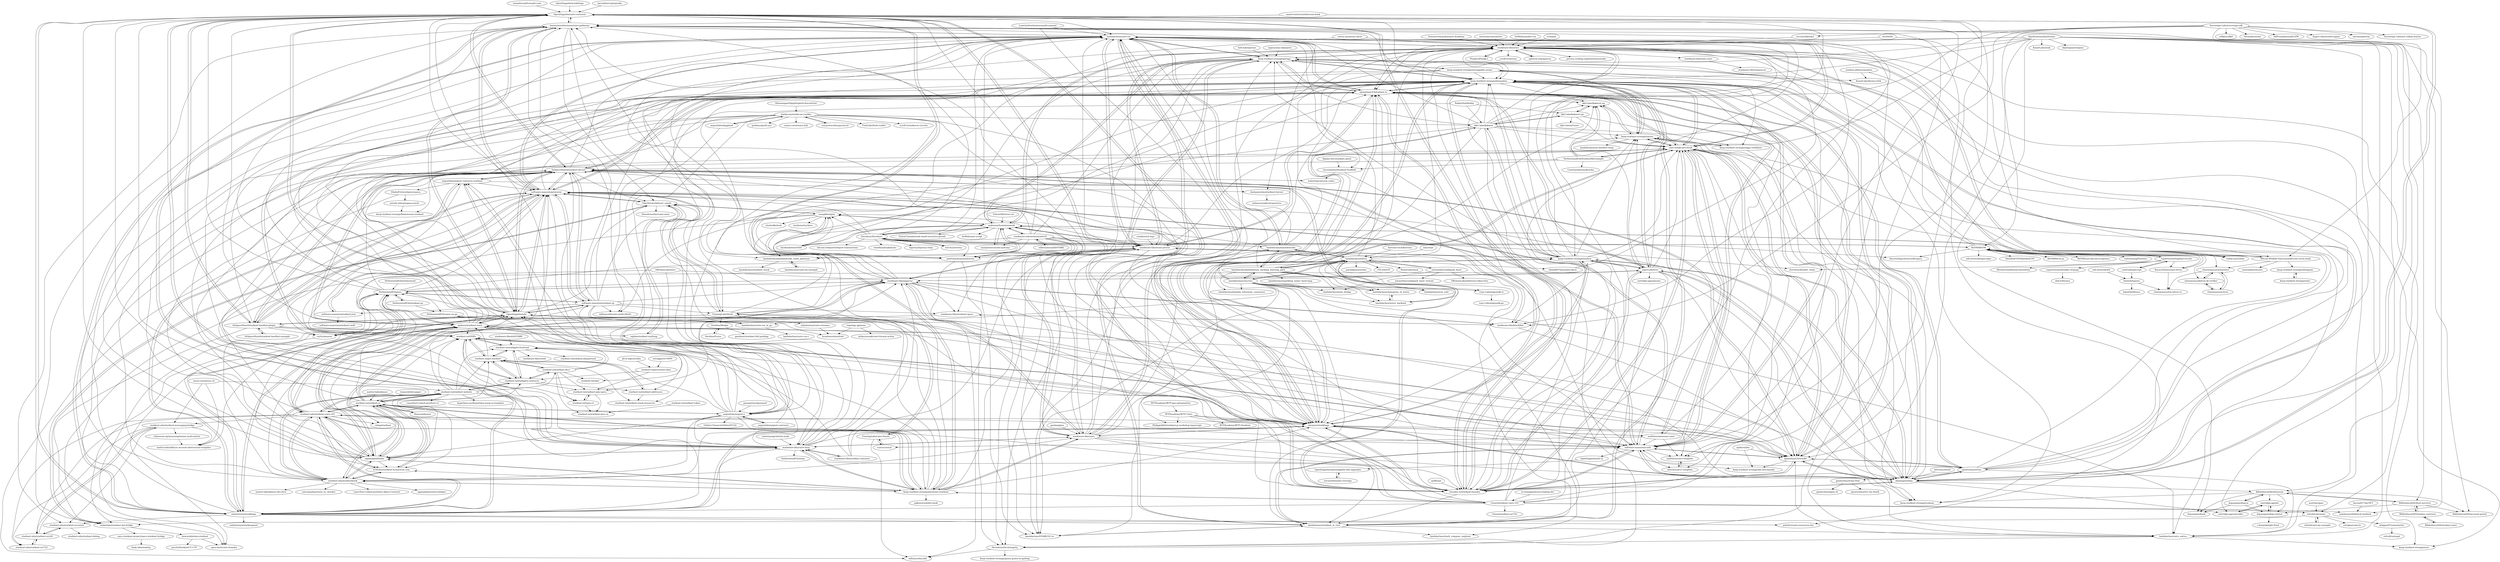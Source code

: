 digraph G {
"tornadocash/tornado-core" -> "OpenZeppelin/cairo-contracts" ["e"=1]
"matter-labs/zksync" -> "starknet-io/starknet.js" ["e"=1]
"argentlabs/argent-contracts" -> "argentlabs/argent-x" ["e"=1]
"argentlabs/argent-contracts" -> "argentlabs/argent-contracts-starknet" ["e"=1]
"fluencelabs/nox" -> "starknet-io/starknet.js" ["e"=1]
"mit-dci/utreexo" -> "ZeroSync/ZeroSync" ["e"=1]
"NethermindEth/nethermind" -> "NethermindEth/juno" ["e"=1]
"mratsim/constantine" -> "starkware-libs/stwo" ["e"=1]
"elibensasson/libSTARK" -> "starkware-industries/stark101" ["e"=1]
"ShenaniganDApp/brightid-discord-bot" -> "starkscan/starkscan-verifier" ["e"=1]
"smartcontracts/ethereum-book" -> "beautyisourbusiness/cairo-goldmine" ["e"=1]
"smartcontracts/ethereum-book" -> "l-henri/starknet-cairo-101" ["e"=1]
"lurk-lab/neptune" -> "keep-starknet-strange/garaga" ["e"=1]
"starkware-libs/starkex-contracts" -> "starkware-libs/stone-prover" ["e"=1]
"starkware-libs/starkex-contracts" -> "starkware-libs/cairo-lang" ["e"=1]
"starkware-libs/starkex-contracts" -> "starknet-io/starkgate-frontend" ["e"=1]
"starkware-libs/starkex-contracts" -> "starkware-libs/papyrus" ["e"=1]
"lambdaclass/lambdaclass_hacking_learning_path" -> "lambdaclass/lambdaworks" ["e"=1]
"lambdaclass/lambdaclass_hacking_learning_path" -> "lambdaclass/ethrex"
"lambdaclass/lambdaclass_hacking_learning_path" -> "lambdaclass/cairo-vm"
"lambdaclass/lambdaclass_hacking_learning_path" -> "lambdaclass/sparkling_water_bootcamp" ["e"=1]
"lambdaclass/lambdaclass_hacking_learning_path" -> "xJonathanLEI/starknet-rs"
"lambdaclass/lambdaclass_hacking_learning_path" -> "lambdaclass/champions_of_mirra"
"lambdaclass/lambdaclass_hacking_learning_path" -> "lambdaclass/starknet_in_rust"
"lambdaclass/lambdaclass_hacking_learning_path" -> "lambdaclass/mina_bridge" ["e"=1]
"lambdaclass/lambdaclass_hacking_learning_path" -> "lambdaclass/mirra_backend"
"lambdaclass/lambdaclass_hacking_learning_path" -> "lambdaclass/concrete"
"lambdaclass/lambdaclass_hacking_learning_path" -> "starkware-libs/stwo"
"lambdaclass/lambdaclass_hacking_learning_path" -> "lambdaclass/STARK101-rs"
"starkware-libs/ethSTARK" -> "starknet-io/starkgate-frontend" ["e"=1]
"starkware-industries/stark101" -> "andrewmilson/ministark"
"starkware-industries/stark101" -> "andrewmilson/sandstorm"
"starkware-industries/stark101" -> "lambdaclass/STARK101-rs"
"starkware-industries/stark101" -> "software-mansion/protostar"
"starkware-industries/stark101" -> "OpenZeppelin/cairo-contracts"
"starkware-industries/stark101" -> "facebook/winterfell" ["e"=1]
"starkware-industries/stark101" -> "elibensasson/libSTARK" ["e"=1]
"starkware-industries/stark101" -> "starkware-libs/stone-prover"
"starkware-industries/stark101" -> "keep-starknet-strange/garaga"
"starkware-industries/stark101" -> "aszepieniec/stark-anatomy" ["e"=1]
"starkware-industries/stark101" -> "lambdaclass/lambdaworks" ["e"=1]
"starkware-industries/stark101" -> "shramee/starklings"
"starkware-industries/stark101" -> "lambdaclass/lambdaworks_stark_platinum"
"starkware-libs/cairo-lang" -> "starkware-libs/cairo"
"starkware-libs/cairo-lang" -> "OpenZeppelin/cairo-contracts"
"starkware-libs/cairo-lang" -> "lambdaclass/cairo-vm"
"starkware-libs/cairo-lang" -> "keep-starknet-strange/awesome-starknet"
"starkware-libs/cairo-lang" -> "OpenZeppelin/nile"
"starkware-libs/cairo-lang" -> "onlydustxyz/starklings"
"starkware-libs/cairo-lang" -> "starkware-libs/papyrus"
"starkware-libs/cairo-lang" -> "starkware-libs/starkex-contracts" ["e"=1]
"starkware-libs/cairo-lang" -> "software-mansion/protostar"
"starkware-libs/cairo-lang" -> "shramee/starklings"
"starkware-libs/cairo-lang" -> "beautyisourbusiness/cairo-goldmine"
"starkware-libs/cairo-lang" -> "0xSpaceShard/starknet-devnet"
"starkware-libs/cairo-lang" -> "eqlabs/pathfinder"
"starkware-libs/cairo-lang" -> "NethermindEth/warp" ["e"=1]
"starkware-libs/cairo-lang" -> "keep-starknet-strange/alexandria"
"LeastAuthority/moonmath-manual" -> "lambdaclass/cairo-vm" ["e"=1]
"LeastAuthority/moonmath-manual" -> "shramee/starklings" ["e"=1]
"RabbyHub/Rabby" -> "kkrt-labs/kakarot" ["e"=1]
"RabbyHub/Rabby" -> "kkrt-labs/kakarot-rpc" ["e"=1]
"RabbyHub/Rabby" -> "argentlabs/argent-x" ["e"=1]
"celestiaorg/celestia-node" -> "starkware-libs/cairo-lang" ["e"=1]
"gnolang/gno" -> "starkware-libs/cairo" ["e"=1]
"OpenZeppelin/cairo-contracts" -> "OpenZeppelin/nile"
"OpenZeppelin/cairo-contracts" -> "starkware-libs/cairo-lang"
"OpenZeppelin/cairo-contracts" -> "keep-starknet-strange/alexandria"
"OpenZeppelin/cairo-contracts" -> "shramee/starklings"
"OpenZeppelin/cairo-contracts" -> "software-mansion/scarb"
"OpenZeppelin/cairo-contracts" -> "0xSpaceShard/starknet-devnet"
"OpenZeppelin/cairo-contracts" -> "dojoengine/dojo"
"OpenZeppelin/cairo-contracts" -> "0xSpaceShard/starknet-hardhat-plugin"
"OpenZeppelin/cairo-contracts" -> "foundry-rs/starknet-foundry"
"OpenZeppelin/cairo-contracts" -> "software-mansion/protostar"
"OpenZeppelin/cairo-contracts" -> "keep-starknet-strange/awesome-starknet"
"OpenZeppelin/cairo-contracts" -> "onlydustxyz/starklings"
"OpenZeppelin/cairo-contracts" -> "starkware-libs/cairo"
"OpenZeppelin/cairo-contracts" -> "beautyisourbusiness/cairo-goldmine"
"OpenZeppelin/cairo-contracts" -> "lambdaclass/cairo-vm"
"ejoffe/spr" -> "foundry-rs/starknet-foundry" ["e"=1]
"facebook/winterfell" -> "andrewmilson/ministark" ["e"=1]
"facebook/winterfell" -> "lambdaclass/cairo-vm" ["e"=1]
"facebook/winterfell" -> "maxgillett/giza" ["e"=1]
"OpenZeppelin/workshops" -> "OpenZeppelin/cairo-contracts" ["e"=1]
"starkware-libs/starknet-specs" -> "starkware-libs/blockifier"
"starkware-libs/starknet-specs" -> "starknet-io/starknet-p2p-specs"
"keep-starknet-strange/awesome-starknet" -> "eqlabs/pathfinder"
"keep-starknet-strange/awesome-starknet" -> "starknet-io/starknet.js"
"keep-starknet-strange/awesome-starknet" -> "OpenZeppelin/cairo-contracts"
"keep-starknet-strange/awesome-starknet" -> "starknet-edu/starknetbook"
"keep-starknet-strange/awesome-starknet" -> "419Labs/starknet-ecosystem.com" ["e"=1]
"keep-starknet-strange/awesome-starknet" -> "starkware-libs/cairo-lang"
"keep-starknet-strange/awesome-starknet" -> "starknet-edu/starknet-cairo-101"
"keep-starknet-strange/awesome-starknet" -> "beautyisourbusiness/cairo-goldmine"
"keep-starknet-strange/awesome-starknet" -> "OpenZeppelin/nile"
"keep-starknet-strange/awesome-starknet" -> "apibara/starknet-react"
"keep-starknet-strange/awesome-starknet" -> "starkware-libs/cairo"
"keep-starknet-strange/awesome-starknet" -> "shramee/starklings"
"keep-starknet-strange/awesome-starknet" -> "NethermindEth/juno"
"keep-starknet-strange/awesome-starknet" -> "l-henri/starknet-cairo-101"
"keep-starknet-strange/awesome-starknet" -> "gakonst/solidity-book" ["e"=1]
"starkware-libs/papyrus" -> "starkware-libs/blockifier"
"starkware-libs/papyrus" -> "starkware-libs/stone-prover"
"starkware-libs/papyrus" -> "NethermindEth/juno"
"starkware-libs/papyrus" -> "eigerco/beerus"
"starkware-libs/papyrus" -> "starkware-libs/stwo"
"starkware-libs/papyrus" -> "eqlabs/pathfinder"
"starkware-libs/papyrus" -> "starkware-libs/starknet-specs"
"starkware-libs/papyrus" -> "starkware-libs/cairo"
"starkware-libs/papyrus" -> "xJonathanLEI/starknet-rs"
"starkware-libs/papyrus" -> "keep-starknet-strange/alexandria"
"starkware-libs/papyrus" -> "FuzzingLabs/thoth"
"starkware-libs/papyrus" -> "lambdaclass/starknet_in_rust"
"starkware-libs/papyrus" -> "lambdaclass/cairo-vm"
"starkware-libs/papyrus" -> "software-mansion/scarb"
"starkware-libs/papyrus" -> "lambdaclass/cairo_native"
"eqlabs/pathfinder" -> "NethermindEth/juno"
"eqlabs/pathfinder" -> "keep-starknet-strange/awesome-starknet"
"eqlabs/pathfinder" -> "starknet-edu/starknetbook"
"eqlabs/pathfinder" -> "419Labs/starknet-ecosystem.com" ["e"=1]
"eqlabs/pathfinder" -> "starknet-io/starknet.js"
"eqlabs/pathfinder" -> "apibara/starknet-react"
"eqlabs/pathfinder" -> "starkware-libs/papyrus"
"eqlabs/pathfinder" -> "starknet-edu/starknet-cairo-101"
"eqlabs/pathfinder" -> "xJonathanLEI/starknet-rs"
"eqlabs/pathfinder" -> "OpenZeppelin/cairo-contracts"
"eqlabs/pathfinder" -> "lambdaclass/cairo-vm"
"eqlabs/pathfinder" -> "software-mansion/protostar"
"eqlabs/pathfinder" -> "0xSpaceShard/starknet-devnet"
"eqlabs/pathfinder" -> "starkware-libs/cairo-lang"
"eqlabs/pathfinder" -> "OpenZeppelin/nile"
"passportxyz/passport" -> "argentlabs/argent-x" ["e"=1]
"OpenZeppelin/nile" -> "OpenZeppelin/cairo-contracts"
"OpenZeppelin/nile" -> "0xSpaceShard/starknet-hardhat-plugin"
"OpenZeppelin/nile" -> "software-mansion/protostar"
"OpenZeppelin/nile" -> "beautyisourbusiness/cairo-goldmine"
"OpenZeppelin/nile" -> "0xSpaceShard/starknet-devnet"
"OpenZeppelin/nile" -> "crytic/amarna"
"OpenZeppelin/nile" -> "argentlabs/argent-contracts-starknet"
"OpenZeppelin/nile" -> "lambdaclass/cairo-vm"
"OpenZeppelin/nile" -> "apibara/starknet-react"
"OpenZeppelin/nile" -> "software-mansion/starknet.py"
"OpenZeppelin/nile" -> "onlydustxyz/starklings"
"OpenZeppelin/nile" -> "keep-starknet-strange/alexandria"
"OpenZeppelin/nile" -> "OilerNetwork/fossil_cairo0"
"OpenZeppelin/nile" -> "xJonathanLEI/starknet-rs"
"OpenZeppelin/nile" -> "software-mansion/scarb"
"cartridge-gg/controller" -> "cartridge-gg/slot"
"latticexyz/mud" -> "dojoengine/dojo" ["e"=1]
"apibara/dna" -> "xJonathanLEI/starkli"
"apibara/dna" -> "keep-starknet-strange/abi-wan-kanabi"
"b-chiang/protocol-reading-list" -> "l-henri/starknet-cairo-101" ["e"=1]
"beautyisourbusiness/cairo-goldmine" -> "onlydustxyz/starklings"
"beautyisourbusiness/cairo-goldmine" -> "software-mansion/protostar"
"beautyisourbusiness/cairo-goldmine" -> "OpenZeppelin/nile"
"beautyisourbusiness/cairo-goldmine" -> "refcell/cairomate"
"beautyisourbusiness/cairo-goldmine" -> "lambdaclass/cairo-vm"
"beautyisourbusiness/cairo-goldmine" -> "keep-starknet-strange/alexandria"
"beautyisourbusiness/cairo-goldmine" -> "influenceth/cairo-math-64x61"
"beautyisourbusiness/cairo-goldmine" -> "OpenZeppelin/cairo-contracts"
"beautyisourbusiness/cairo-goldmine" -> "starknet-edu/starknet-accounts"
"beautyisourbusiness/cairo-goldmine" -> "makerdao/starknet-dai-bridge"
"beautyisourbusiness/cairo-goldmine" -> "FuzzingLabs/thoth"
"beautyisourbusiness/cairo-goldmine" -> "OilerNetwork/fossil_cairo0"
"beautyisourbusiness/cairo-goldmine" -> "dontpanicdao/starknet-burner"
"beautyisourbusiness/cairo-goldmine" -> "polyfact/cairo-resources-list"
"beautyisourbusiness/cairo-goldmine" -> "sambarnes/fullstack-starknet"
"teaxyz/white-paper" -> "starknet-io/starknet.js" ["e"=1]
"apibara/starknet-react" -> "NethermindEth/juno"
"apibara/starknet-react" -> "xJonathanLEI/starknet-rs"
"apibara/starknet-react" -> "OpenZeppelin/nile"
"apibara/starknet-react" -> "0xSpaceShard/starknet-devnet"
"apibara/starknet-react" -> "eqlabs/pathfinder"
"apibara/starknet-react" -> "onlydustxyz/starklings"
"apibara/starknet-react" -> "software-mansion/protostar"
"apibara/starknet-react" -> "OpenZeppelin/cairo-contracts"
"apibara/starknet-react" -> "keep-starknet-strange/alexandria"
"apibara/starknet-react" -> "dojoengine/dojo"
"apibara/starknet-react" -> "shramee/starklings"
"apibara/starknet-react" -> "beautyisourbusiness/cairo-goldmine"
"apibara/starknet-react" -> "xJonathanLEI/starkli"
"apibara/starknet-react" -> "starknet-io/SNIPs"
"apibara/starknet-react" -> "starknet-edu/starknet-cairo-101"
"starkware-libs/cairo" -> "starkware-libs/cairo-lang"
"starkware-libs/cairo" -> "shramee/starklings"
"starkware-libs/cairo" -> "OpenZeppelin/cairo-contracts"
"starkware-libs/cairo" -> "lambdaclass/cairo-vm"
"starkware-libs/cairo" -> "keep-starknet-strange/alexandria"
"starkware-libs/cairo" -> "dojoengine/dojo"
"starkware-libs/cairo" -> "starkware-libs/papyrus"
"starkware-libs/cairo" -> "foundry-rs/starknet-foundry"
"starkware-libs/cairo" -> "kkrt-labs/kakarot"
"starkware-libs/cairo" -> "keep-starknet-strange/madara"
"starkware-libs/cairo" -> "cairo-book/cairo-book"
"starkware-libs/cairo" -> "software-mansion/scarb"
"starkware-libs/cairo" -> "starkware-libs/stwo"
"starkware-libs/cairo" -> "starkware-libs/stone-prover"
"starkware-libs/cairo" -> "keep-starknet-strange/awesome-starknet"
"l-henri/starknet-cairo-101" -> "l-henri/starknet-erc721"
"l-henri/starknet-cairo-101" -> "OpenZeppelin/nile"
"l-henri/starknet-cairo-101" -> "beautyisourbusiness/cairo-goldmine"
"l-henri/starknet-cairo-101" -> "onlydustxyz/starklings"
"l-henri/starknet-cairo-101" -> "OpenZeppelin/cairo-contracts"
"l-henri/starknet-cairo-101" -> "sambarnes/fullstack-starknet"
"l-henri/starknet-cairo-101" -> "keep-starknet-strange/awesome-starknet"
"l-henri/starknet-cairo-101" -> "lambdaclass/cairo-vm"
"l-henri/starknet-cairo-101" -> "xJonathanLEI/starknet-rs"
"l-henri/starknet-cairo-101" -> "starkware-libs/cairo-lang"
"l-henri/starknet-cairo-101" -> "starknet-edu/starknet-cairo-101"
"l-henri/starknet-cairo-101" -> "apibara/starknet-react"
"l-henri/starknet-cairo-101" -> "refcell/cairomate"
"OffchainLabs/nitro" -> "starkware-libs/cairo-lang" ["e"=1]
"OffchainLabs/nitro" -> "starkware-libs/papyrus" ["e"=1]
"OffchainLabs/nitro" -> "matter-labs/zkSync-account-abstraction-template" ["e"=1]
"software-mansion/starknet.py" -> "software-mansion/protostar"
"software-mansion/starknet.py" -> "0xSpaceShard/starknet-devnet"
"software-mansion/starknet.py" -> "OpenZeppelin/nile"
"software-mansion/starknet.py" -> "software-mansion/starknet-jvm"
"software-mansion/starknet.py" -> "software-mansion/scarb"
"software-mansion/starknet.py" -> "OilerNetwork/fossil_cairo0"
"software-mansion/starknet.py" -> "NethermindEth/juno"
"software-mansion/starknet.py" -> "crytic/amarna"
"software-mansion/starknet.py" -> "foundry-rs/starknet-foundry"
"software-mansion/starknet.py" -> "starkware-libs/papyrus"
"software-mansion/starknet.py" -> "influenceth/cairo-math-64x61"
"software-mansion/starknet.py" -> "FuzzingLabs/thoth"
"software-mansion/starknet.py" -> "keep-starknet-strange/alexandria"
"software-mansion/starknet.py" -> "starkware-libs/starknet-specs"
"software-mansion/starknet.py" -> "beautyisourbusiness/cairo-goldmine"
"starknet-io/starknet.js" -> "starknet-edu/starknetbook"
"starknet-io/starknet.js" -> "419Labs/starknet-ecosystem.com" ["e"=1]
"starknet-io/starknet.js" -> "fluencelabs/nox" ["e"=1]
"starknet-io/starknet.js" -> "starknet-io/starknet-website"
"starknet-io/starknet.js" -> "keep-starknet-strange/awesome-starknet"
"starknet-io/starknet.js" -> "starknet-edu/starknet-cairo-101"
"starknet-io/starknet.js" -> "eqlabs/pathfinder"
"starknet-io/starknet.js" -> "apibara/starknet-react"
"starknet-io/starknet.js" -> "OpenZeppelin/cairo-contracts"
"starknet-io/starknet.js" -> "NethermindEth/juno"
"starknet-io/starknet.js" -> "starknet-io/get-starknet"
"starknet-io/starknet.js" -> "starknet-io/starkgate-contracts"
"starknet-io/starknet.js" -> "argentlabs/argent-x"
"starknet-io/starknet.js" -> "starknet-io/SNIPs"
"starknet-io/starknet.js" -> "starkware-libs/cairo-lang"
"419Labs/starknet-ecosystem.com" -> "starknet-edu/starknetbook" ["e"=1]
"419Labs/starknet-ecosystem.com" -> "starknet-io/starknet.js" ["e"=1]
"starknet-edu/starknetbook" -> "starknet-io/starknet.js"
"starknet-edu/starknetbook" -> "starknet-edu/starknet-cairo-101"
"starknet-edu/starknetbook" -> "419Labs/starknet-ecosystem.com" ["e"=1]
"starknet-edu/starknetbook" -> "eqlabs/pathfinder"
"starknet-edu/starknetbook" -> "starknet-io/starknet-website"
"starknet-edu/starknetbook" -> "keep-starknet-strange/awesome-starknet"
"starknet-edu/starknetbook" -> "LayerZero-Labs/LayerZero-Aptos-Contract" ["e"=1]
"starknet-edu/starknetbook" -> "shramee/starklings"
"starknet-edu/starknetbook" -> "apibara/starknet-react"
"starknet-edu/starknetbook" -> "cairo-book/cairo-book"
"starknet-edu/starknetbook" -> "NethermindEth/juno"
"starknet-edu/starknetbook" -> "cppmyk/layerzero-bridger" ["e"=1]
"starknet-edu/starknetbook" -> "matter-labs/zksync-lite-docs" ["e"=1]
"starknet-edu/starknetbook" -> "starkware-libs/cairo"
"starknet-edu/starknetbook" -> "zaivanza/layerzero_tx_checker" ["e"=1]
"onlydustxyz/starklings" -> "beautyisourbusiness/cairo-goldmine"
"onlydustxyz/starklings" -> "software-mansion/protostar"
"onlydustxyz/starklings" -> "shramee/starklings"
"onlydustxyz/starklings" -> "polyfact/cairo-resources-list"
"onlydustxyz/starklings" -> "lambdaclass/cairo-vm"
"onlydustxyz/starklings" -> "OpenZeppelin/cairo-contracts"
"onlydustxyz/starklings" -> "OpenZeppelin/nile"
"onlydustxyz/starklings" -> "keep-starknet-strange/alexandria"
"onlydustxyz/starklings" -> "0xSpaceShard/starknet-devnet"
"onlydustxyz/starklings" -> "starknet-edu/starknet-cairo-101"
"onlydustxyz/starklings" -> "apibara/starknet-react"
"onlydustxyz/starklings" -> "lambdaclass/starknet_in_rust"
"onlydustxyz/starklings" -> "starknet-edu/starknet-accounts"
"onlydustxyz/starklings" -> "onlydustxyz/starkonquest"
"onlydustxyz/starklings" -> "cairo-book/cairo-book"
"argentlabs/argent-x" -> "argentlabs/argent-contracts-starknet"
"argentlabs/argent-x" -> "argentlabs/argent-contracts" ["e"=1]
"argentlabs/argent-x" -> "OpenZeppelin/cairo-contracts"
"argentlabs/argent-x" -> "0xSpaceShard/starknet-devnet"
"argentlabs/argent-x" -> "starknet-io/starknet.js"
"argentlabs/argent-x" -> "starkware-libs/cairo-lang"
"argentlabs/argent-x" -> "starknet-io/get-starknet"
"argentlabs/argent-x" -> "Orbiter-Finance/OrbiterFE-V2" ["e"=1]
"argentlabs/argent-x" -> "software-mansion/starknet.py"
"argentlabs/argent-x" -> "OpenZeppelin/nile"
"argentlabs/argent-x" -> "apibara/starknet-react"
"argentlabs/argent-x" -> "eqlabs/pathfinder"
"argentlabs/argent-x" -> "starknet-edu/starknetbook"
"argentlabs/argent-x" -> "software-mansion/protostar"
"argentlabs/argent-x" -> "keep-starknet-strange/awesome-starknet"
"refcell/cairomate" -> "refcell/cairo-by-example"
"refcell/cairomate" -> "abigger87/cairostarter"
"refcell/cairomate" -> "ericglau/cairo-ls"
"refcell/cairomate" -> "makerdao/starknet-dai-bridge"
"starknet-io/get-starknet" -> "starknet-io/starkgate-frontend"
"starknet-io/get-starknet" -> "starknet-io/SNIPs"
"starknet-io/get-starknet" -> "starknet-io/starkgate-contracts"
"starknet-io/get-starknet" -> "starknet-io/starknet-addresses"
"starknet-io/get-starknet" -> "starknet-io/starknet-stack-resources"
"starknet-io/get-starknet" -> "starknet-io/starknet-docs"
"starknet-io/get-starknet" -> "apibara/starknet-react"
"crytic/amarna" -> "makerdao/starknet-dai-bridge"
"starknet-edu/starknet-erc20" -> "starknet-edu/starknet-erc721"
"NethermindEth/starknet.go" -> "NethermindEth/cairo-vm-go"
"NethermindEth/starknet.go" -> "NethermindEth/juno"
"starknet-io/SNIPs" -> "starknet-io/get-starknet"
"starknet-io/SNIPs" -> "keep-starknet-strange/alexandria"
"starknet-io/SNIPs" -> "starknet-io/starkgate-contracts"
"starknet-io/SNIPs" -> "xJonathanLEI/starkli"
"starknet-io/SNIPs" -> "starknet-io/starkgate-frontend"
"starknet-io/SNIPs" -> "starknet-io/types-rs"
"software-mansion/protostar" -> "software-mansion/scarb"
"software-mansion/protostar" -> "0xSpaceShard/starknet-devnet"
"software-mansion/protostar" -> "OpenZeppelin/nile"
"software-mansion/protostar" -> "software-mansion/starknet-jvm"
"software-mansion/protostar" -> "OilerNetwork/fossil_cairo0"
"software-mansion/protostar" -> "beautyisourbusiness/cairo-goldmine"
"software-mansion/protostar" -> "keep-starknet-strange/alexandria"
"software-mansion/protostar" -> "foundry-rs/starknet-foundry"
"software-mansion/protostar" -> "onlydustxyz/starklings"
"software-mansion/protostar" -> "xJonathanLEI/starknet-rs"
"software-mansion/protostar" -> "software-mansion/starknet.py"
"software-mansion/protostar" -> "crytic/amarna"
"software-mansion/protostar" -> "lambdaclass/cairo-vm"
"software-mansion/protostar" -> "0xSpaceShard/starknet-hardhat-plugin"
"software-mansion/protostar" -> "FuzzingLabs/thoth"
"starknet-io/starkgate-frontend" -> "starknet-io/get-starknet"
"starknet-io/starkgate-frontend" -> "starknet-io/starkgate-contracts"
"starknet-io/starkgate-frontend" -> "starknet-io/SNIPs"
"starknet-io/starkgate-frontend" -> "starkware-libs/veedo" ["e"=1]
"starknet-io/starkgate-frontend" -> "starknet-io/starknet-addresses"
"starknet-io/starkgate-frontend" -> "starknet-io/starknet-stack-resources"
"starknet-io/starkgate-frontend" -> "starknet-io/starknet-playground"
"0xSpaceShard/starknet-devnet" -> "0xSpaceShard/starknet-hardhat-plugin"
"0xSpaceShard/starknet-devnet" -> "software-mansion/protostar"
"0xSpaceShard/starknet-devnet" -> "OpenZeppelin/nile"
"0xSpaceShard/starknet-devnet" -> "software-mansion/scarb"
"0xSpaceShard/starknet-devnet" -> "OpenZeppelin/cairo-contracts"
"0xSpaceShard/starknet-devnet" -> "foundry-rs/starknet-foundry"
"0xSpaceShard/starknet-devnet" -> "software-mansion/starknet.py"
"0xSpaceShard/starknet-devnet" -> "xJonathanLEI/starknet-rs"
"0xSpaceShard/starknet-devnet" -> "argentlabs/argent-contracts-starknet"
"0xSpaceShard/starknet-devnet" -> "OilerNetwork/fossil_cairo0"
"0xSpaceShard/starknet-devnet" -> "lambdaclass/cairo-vm"
"0xSpaceShard/starknet-devnet" -> "0xSpaceShard/starknet-devnet"
"0xSpaceShard/starknet-devnet" -> "apibara/starknet-react"
"0xSpaceShard/starknet-devnet" -> "xJonathanLEI/starkli"
"0xSpaceShard/starknet-devnet" -> "starkware-libs/starknet-specs"
"0xMiden/miden-vm" -> "starkware-libs/stwo" ["e"=1]
"gizatechxyz/orion" -> "lambdaclass/cairo_native"
"gizatechxyz/orion" -> "keep-starknet-strange/alexandria"
"gizatechxyz/orion" -> "xJonathanLEI/starkli"
"gizatechxyz/orion" -> "gizatechxyz/Giza-Hub"
"gizatechxyz/orion" -> "xJonathanLEI/starknet-rs"
"gizatechxyz/orion" -> "software-mansion/scarb"
"gizatechxyz/orion" -> "cairo-book/cairo-book"
"gizatechxyz/orion" -> "starkware-libs/stwo"
"gizatechxyz/orion" -> "dojoengine/dojo"
"gizatechxyz/orion" -> "keep-starknet-strange/garaga"
"starknet-io/starkgate-contracts" -> "starknet-io/starkgate-frontend"
"starknet-io/starkgate-contracts" -> "starknet-io/get-starknet"
"starknet-io/starkgate-contracts" -> "starknet-io/SNIPs"
"starknet-io/starkgate-contracts" -> "starknet-io/starknet-docs"
"starknet-io/starkgate-contracts" -> "starknet-io/starknet-website"
"starknet-io/starkgate-contracts" -> "starknet-io/starknet-addresses"
"starknet-io/starkgate-contracts" -> "starknet-io/starknet-p2p-specs"
"0xSpaceShard/starknet-hardhat-plugin" -> "0xSpaceShard/starknet-hardhat-example"
"0xSpaceShard/starknet-hardhat-plugin" -> "0xSpaceShard/starknet-devnet"
"0xSpaceShard/starknet-hardhat-plugin" -> "OpenZeppelin/nile"
"0xSpaceShard/starknet-hardhat-plugin" -> "makerdao/starknet-dai-bridge"
"0xSpaceShard/starknet-hardhat-plugin" -> "eqlabs/starknet-multisig"
"0xSpaceShard/starknet-hardhat-plugin" -> "software-mansion/protostar"
"0xSpaceShard/starknet-hardhat-plugin" -> "OpenZeppelin/cairo-contracts"
"0xSpaceShard/starknet-hardhat-plugin" -> "crytic/amarna"
"0xSpaceShard/starknet-hardhat-plugin" -> "xJonathanLEI/starknet-rs"
"0xSpaceShard/starknet-hardhat-plugin" -> "starknet-io/SNIPs"
"0xSpaceShard/starknet-hardhat-plugin" -> "argentlabs/argent-contracts-starknet"
"0xSpaceShard/starknet-hardhat-plugin" -> "xJonathanLEI/starkli"
"eqlabs/starknet-multisig" -> "OilerNetwork/fossil_cairo0"
"BibliothecaDAO/realms-contracts" -> "BibliothecaDAO/realms-react"
"BibliothecaDAO/realms-contracts" -> "BibliothecaDAO/loot-survivor"
"starknet-edu/starknet-messaging-bridge" -> "starknet-edu/starknet-erc20"
"starknet-edu/starknet-messaging-bridge" -> "matter-labs/zkSync-account-abstraction-template"
"starknet-edu/starknet-messaging-bridge" -> "starknet-edu/starknet-accounts"
"starknet-edu/starknet-messaging-bridge" -> "ethereum-optimism/optimism-mud-starter"
"starknet-edu/starknet-messaging-bridge" -> "starknet-edu/starknet-erc721"
"topology-gg/isaac" -> "lucadonnoh/axelrod"
"topology-gg/isaac" -> "milancermak/cairo-format-action"
"starknet-io/starknet-addresses" -> "starknet-io/starknet-stack-resources"
"starknet-io/starknet-addresses" -> "starknet-io/get-starknet"
"onlydustxyz/cairo-streams" -> "lucadonnoh/axelrod"
"starknet-edu/starknet-accounts" -> "starknet-edu/starknet-erc20"
"starknet-edu/starknet-accounts" -> "starknet-edu/starknet-debug"
"NethermindEth/juno" -> "eqlabs/pathfinder"
"NethermindEth/juno" -> "apibara/starknet-react"
"NethermindEth/juno" -> "NethermindEth/starknet.go"
"NethermindEth/juno" -> "starkware-libs/papyrus"
"NethermindEth/juno" -> "starknet-edu/starknet-cairo-101"
"NethermindEth/juno" -> "NethermindEth/cairo-vm-go"
"NethermindEth/juno" -> "software-mansion/starknet.py"
"NethermindEth/juno" -> "lambdaclass/cairo-vm"
"NethermindEth/juno" -> "0xSpaceShard/starknet-devnet"
"NethermindEth/juno" -> "eigerco/beerus"
"NethermindEth/juno" -> "software-mansion/protostar"
"NethermindEth/juno" -> "keep-starknet-strange/madara"
"NethermindEth/juno" -> "OpenZeppelin/cairo-contracts"
"NethermindEth/juno" -> "419Labs/starknet-ecosystem.com" ["e"=1]
"aszepieniec/stark-anatomy" -> "andrewmilson/ministark" ["e"=1]
"starknet-io/starknet-docs" -> "starknet-io/starknet-p2p-specs"
"starknet-io/starknet-docs" -> "starknet-io/starkgate-contracts"
"starknet-io/starknet-docs" -> "starknet-io/get-starknet"
"starknet-io/starknet-docs" -> "starknet-io/starknet-docs-ui"
"starknet-io/starknet-docs" -> "starknet-io/starkgate-frontend"
"starknet-io/starknet-docs" -> "starknet-io/SNIPs"
"starknet-io/starknet-docs" -> "starknet-io/tokei"
"starknet-io/starknet-docs" -> "starknet-io/types-rs"
"TritonVM/triton-vm" -> "andrewmilson/ministark" ["e"=1]
"lambdaclass/cairo-vm" -> "lambdaclass/starknet_in_rust"
"lambdaclass/cairo-vm" -> "xJonathanLEI/starknet-rs"
"lambdaclass/cairo-vm" -> "keep-starknet-strange/alexandria"
"lambdaclass/cairo-vm" -> "software-mansion/protostar"
"lambdaclass/cairo-vm" -> "software-mansion/scarb"
"lambdaclass/cairo-vm" -> "lambdaclass/cairo_native"
"lambdaclass/cairo-vm" -> "starkware-libs/blockifier"
"lambdaclass/cairo-vm" -> "beautyisourbusiness/cairo-goldmine"
"lambdaclass/cairo-vm" -> "cairo-book/cairo-book"
"lambdaclass/cairo-vm" -> "starkware-libs/stwo"
"lambdaclass/cairo-vm" -> "lambdaclass/lambdaworks" ["e"=1]
"lambdaclass/cairo-vm" -> "shramee/starklings"
"lambdaclass/cairo-vm" -> "keep-starknet-strange/garaga"
"lambdaclass/cairo-vm" -> "starkware-libs/stone-prover"
"lambdaclass/cairo-vm" -> "onlydustxyz/starklings"
"refcell/cairo-by-example" -> "refcell/cairomate"
"OilerNetwork/fossil_cairo0" -> "HerodotusDev/cairo-mmr"
"OilerNetwork/fossil_cairo0" -> "eqlabs/starknet-multisig"
"OilerNetwork/fossil_cairo0" -> "lucadonnoh/axelrod"
"OilerNetwork/fossil_cairo0" -> "maxgillett/giza"
"OilerNetwork/fossil_cairo0" -> "makerdao/starknet-dai-bridge"
"OilerNetwork/fossil_cairo0" -> "software-mansion/protostar"
"0xSpaceShard/starknet-hardhat-example" -> "0xSpaceShard/starknet-hardhat-plugin"
"immutable/imx-starknet" -> "pscott/StarknetCC-CTF"
"immutable/imx-starknet" -> "open-dust/cairo-foundry"
"argentlabs/argent-contracts-starknet" -> "OpenZeppelin/nile"
"argentlabs/argent-contracts-starknet" -> "0xSpaceShard/starknet-devnet"
"argentlabs/argent-contracts-starknet" -> "starknet-io/SNIPs"
"argentlabs/argent-contracts-starknet" -> "software-mansion/protostar"
"argentlabs/argent-contracts-starknet" -> "dontpanicdao/starknet-burner"
"argentlabs/argent-contracts-starknet" -> "0xSpaceShard/starknet-hardhat-plugin"
"argentlabs/argent-contracts-starknet" -> "EkuboProtocol/governance"
"BibliothecaDAO/realms-react" -> "BibliothecaDAO/realms-contracts"
"kevinz917/zk-NFT" -> "sambarnes/fullstack-starknet"
"xJonathanLEI/starknet-rs" -> "xJonathanLEI/starkli"
"xJonathanLEI/starknet-rs" -> "keep-starknet-strange/alexandria"
"xJonathanLEI/starknet-rs" -> "lambdaclass/cairo-vm"
"xJonathanLEI/starknet-rs" -> "eigerco/beerus"
"xJonathanLEI/starknet-rs" -> "cairo-book/cairo-book"
"xJonathanLEI/starknet-rs" -> "software-mansion/scarb"
"xJonathanLEI/starknet-rs" -> "software-mansion/protostar"
"xJonathanLEI/starknet-rs" -> "foundry-rs/starknet-foundry"
"xJonathanLEI/starknet-rs" -> "kkrt-labs/kakarot-ssj"
"xJonathanLEI/starknet-rs" -> "starkware-libs/stone-prover"
"xJonathanLEI/starknet-rs" -> "gizatechxyz/orion"
"xJonathanLEI/starknet-rs" -> "dojoengine/dojo"
"xJonathanLEI/starknet-rs" -> "keep-starknet-strange/garaga"
"xJonathanLEI/starknet-rs" -> "0xSpaceShard/starknet-devnet"
"xJonathanLEI/starknet-rs" -> "shramee/starklings"
"makerdao/starknet-dai-bridge" -> "aave-starknet-project/aave-starknet-bridge"
"makerdao/starknet-dai-bridge" -> "OilerNetwork/fossil_cairo0"
"makerdao/starknet-dai-bridge" -> "immutable/imx-starknet"
"maxgillett/giza" -> "OilerNetwork/fossil_cairo0"
"maxgillett/giza" -> "andrewmilson/sandstorm"
"maxgillett/giza" -> "influenceth/cairo-math-64x61"
"maxgillett/giza" -> "slushsdk/slush"
"maxgillett/giza" -> "starkoracles/Aero"
"maxgillett/giza" -> "open-dust/cairo-foundry"
"maxgillett/giza" -> "andrewmilson/ministark"
"aave-starknet-project/aave-starknet-bridge" -> "lindy-labs/wadray"
"starknet-edu/starknet-cairo-101" -> "starknet-edu/starknet-erc20"
"Veridise/Eurus" -> "Veridise/Medjai"
"mortimr/qasr" -> "refcell/cairomate" ["e"=1]
"abigger87/cairostarter" -> "refcell/cairopal"
"lambdaclass/STARK101-rs" -> "lambdaclass/starknet_in_rust"
"kkrt-labs/kakarot" -> "keep-starknet-strange/madara"
"kkrt-labs/kakarot" -> "kkrt-labs/kakarot-rpc"
"kkrt-labs/kakarot" -> "starkware-libs/cairo"
"kkrt-labs/kakarot" -> "shramee/starklings"
"kkrt-labs/kakarot" -> "OpenZeppelin/cairo-contracts"
"kkrt-labs/kakarot" -> "lambdaclass/cairo-vm"
"kkrt-labs/kakarot" -> "keep-starknet-strange/alexandria"
"kkrt-labs/kakarot" -> "cairo-book/cairo-book"
"kkrt-labs/kakarot" -> "kkrt-labs/kakarot-ssj"
"kkrt-labs/kakarot" -> "dojoengine/dojo"
"kkrt-labs/kakarot" -> "keep-starknet-strange/satoru"
"kkrt-labs/kakarot" -> "starkware-libs/stwo"
"kkrt-labs/kakarot" -> "starkware-libs/cairo-lang"
"kkrt-labs/kakarot" -> "keep-starknet-strange/garaga"
"kkrt-labs/kakarot" -> "foundry-rs/starknet-foundry"
"FuzzingLabs/thoth" -> "FuzzingLabs/cairo-fuzzer"
"FuzzingLabs/thoth" -> "OilerNetwork/fossil_cairo0"
"FuzzingLabs/thoth" -> "software-mansion/protostar"
"FuzzingLabs/thoth" -> "open-dust/cairo-foundry"
"FuzzingLabs/thoth" -> "auditless/cairo-template"
"FuzzingLabs/thoth" -> "crytic/amarna"
"FuzzingLabs/thoth" -> "Veridise/Medjai"
"FuzzingLabs/thoth" -> "maxgillett/giza"
"FuzzingLabs/thoth" -> "onlydustxyz/cairo-streams"
"FuzzingLabs/thoth" -> "xJonathanLEI/starknet-rs"
"WTFAcademy/WTF-Cairo" -> "WTFAcademy/WTF-Starknet"
"WTFAcademy/WTF-Cairo" -> "foundry-rs/starknet-foundry"
"WTFAcademy/WTF-Cairo" -> "shramee/starklings"
"WTFAcademy/WTF-Cairo" -> "PhilippeR26/starknet.js-workshop-typescript"
"shramee/starklings" -> "keep-starknet-strange/alexandria"
"shramee/starklings" -> "cairo-book/cairo-book"
"shramee/starklings" -> "dojoengine/dojo"
"shramee/starklings" -> "software-mansion/scarb"
"shramee/starklings" -> "starkware-libs/cairo"
"shramee/starklings" -> "OpenZeppelin/cairo-contracts"
"shramee/starklings" -> "xJonathanLEI/starkli"
"shramee/starklings" -> "foundry-rs/starknet-foundry"
"shramee/starklings" -> "onlydustxyz/starklings"
"shramee/starklings" -> "lambdaclass/cairo-vm"
"shramee/starklings" -> "auditless/awesome-cairo"
"shramee/starklings" -> "xJonathanLEI/starknet-rs"
"shramee/starklings" -> "keep-starknet-strange/madara"
"shramee/starklings" -> "kkrt-labs/kakarot-ssj"
"shramee/starklings" -> "starkware-libs/stone-prover"
"sea-protocol/seaprotocol" -> "starkscan/starkscan-verifier" ["e"=1]
"andrewmilson/ministark" -> "andrewmilson/sandstorm"
"andrewmilson/ministark" -> "maxgillett/giza"
"andrewmilson/ministark" -> "valida-xyz/valida" ["e"=1]
"andrewmilson/ministark" -> "keep-starknet-strange/garaga"
"andrewmilson/ministark" -> "VictorColomb/stark-snark-recursive-proofs" ["e"=1]
"andrewmilson/ministark" -> "starkware-libs/stone-prover"
"andrewmilson/ministark" -> "starkware-libs/stwo"
"andrewmilson/ministark" -> "facebook/winterfell" ["e"=1]
"andrewmilson/ministark" -> "0xMiden/air-script" ["e"=1]
"andrewmilson/ministark" -> "lambdaclass/cairo-vm"
"andrewmilson/ministark" -> "aszepieniec/stark-anatomy" ["e"=1]
"andrewmilson/ministark" -> "lambdaclass/STARK101-rs"
"andrewmilson/ministark" -> "starkware-industries/stark101"
"andrewmilson/ministark" -> "lambdaclass/lambdaworks_stark_platinum"
"andrewmilson/ministark" -> "ZeroSync/ZeroSync"
"FuzzingLabs/cairo-fuzzer" -> "FuzzingLabs/thoth"
"FuzzingLabs/cairo-fuzzer" -> "crytic/caracal"
"FuzzingLabs/cairo-fuzzer" -> "influenceth/cubit"
"keep-starknet-strange/alexandria" -> "software-mansion/scarb"
"keep-starknet-strange/alexandria" -> "xJonathanLEI/starkli"
"keep-starknet-strange/alexandria" -> "cairo-book/cairo-book"
"keep-starknet-strange/alexandria" -> "starknet-io/SNIPs"
"keep-starknet-strange/alexandria" -> "foundry-rs/starknet-foundry"
"keep-starknet-strange/alexandria" -> "shramee/starklings"
"keep-starknet-strange/alexandria" -> "auditless/cairo-template"
"keep-starknet-strange/alexandria" -> "dojoengine/dojo"
"keep-starknet-strange/alexandria" -> "keep-starknet-strange/satoru"
"keep-starknet-strange/alexandria" -> "lambdaclass/starknet_in_rust"
"keep-starknet-strange/alexandria" -> "xJonathanLEI/starknet-rs"
"keep-starknet-strange/alexandria" -> "kkrt-labs/kakarot-ssj"
"keep-starknet-strange/alexandria" -> "keep-starknet-strange/garaga"
"keep-starknet-strange/alexandria" -> "HerodotusDev/integrity"
"keep-starknet-strange/alexandria" -> "eigerco/beerus"
"dojoengine/dojo" -> "software-mansion/scarb"
"dojoengine/dojo" -> "keep-starknet-strange/alexandria"
"dojoengine/dojo" -> "cairo-book/cairo-book"
"dojoengine/dojo" -> "shramee/starklings"
"dojoengine/dojo" -> "foundry-rs/starknet-foundry"
"dojoengine/dojo" -> "xJonathanLEI/starkli"
"dojoengine/dojo" -> "keep-starknet-strange/madara"
"dojoengine/dojo" -> "keep-starknet-strange/satoru"
"dojoengine/dojo" -> "OpenZeppelin/cairo-contracts"
"dojoengine/dojo" -> "xJonathanLEI/starknet-rs"
"dojoengine/dojo" -> "BibliothecaDAO/eternum"
"dojoengine/dojo" -> "software-mansion/protostar"
"dojoengine/dojo" -> "eigerco/beerus"
"dojoengine/dojo" -> "cartridge-gg/controller"
"dojoengine/dojo" -> "gizatechxyz/orion"
"argentlabs/dappland" -> "argentlabs/argent-x" ["e"=1]
"argentlabs/dappland" -> "starkscan/starkscan-verifier" ["e"=1]
"software-mansion/scarb" -> "xJonathanLEI/starkli"
"software-mansion/scarb" -> "keep-starknet-strange/alexandria"
"software-mansion/scarb" -> "foundry-rs/starknet-foundry"
"software-mansion/scarb" -> "software-mansion/protostar"
"software-mansion/scarb" -> "dojoengine/dojo"
"software-mansion/scarb" -> "lambdaclass/starknet_in_rust"
"software-mansion/scarb" -> "cairo-book/cairo-book"
"software-mansion/scarb" -> "auditless/cairo-template"
"software-mansion/scarb" -> "xJonathanLEI/starknet-rs"
"software-mansion/scarb" -> "enitrat/cairo1-template"
"software-mansion/scarb" -> "OpenZeppelin/nile-rs"
"software-mansion/scarb" -> "0xSpaceShard/starknet-devnet"
"keep-starknet-strange/madara" -> "dojoengine/dojo"
"keep-starknet-strange/madara" -> "keep-starknet-strange/satoru"
"keep-starknet-strange/madara" -> "keep-starknet-strange/alexandria"
"keep-starknet-strange/madara" -> "starkware-libs/stone-prover"
"keep-starknet-strange/madara" -> "kkrt-labs/kakarot"
"keep-starknet-strange/madara" -> "eigerco/beerus"
"keep-starknet-strange/madara" -> "keep-starknet-strange/garaga"
"keep-starknet-strange/madara" -> "cairo-book/cairo-book"
"keep-starknet-strange/madara" -> "foundry-rs/starknet-foundry"
"keep-starknet-strange/madara" -> "software-mansion/scarb"
"keep-starknet-strange/madara" -> "shramee/starklings"
"keep-starknet-strange/madara" -> "starkware-libs/blockifier"
"keep-starknet-strange/madara" -> "lambdaclass/cairo-vm"
"keep-starknet-strange/madara" -> "xJonathanLEI/starknet-rs"
"keep-starknet-strange/madara" -> "starkware-libs/stwo"
"starknet-edu/starknet-cairo-101" -> "starknet-edu/starknetbook"
"starknet-edu/starknet-cairo-101" -> "starknet-io/starknet.js"
"starknet-edu/starknet-cairo-101" -> "419Labs/starknet-ecosystem.com" ["e"=1]
"starknet-edu/starknet-cairo-101" -> "NethermindEth/juno"
"starknet-edu/starknet-cairo-101" -> "eqlabs/pathfinder"
"starknet-edu/starknet-cairo-101" -> "starknet-edu/starknet-erc721"
"starknet-edu/starknet-cairo-101" -> "shramee/starklings"
"starknet-edu/starknet-cairo-101" -> "keep-starknet-strange/awesome-starknet"
"starknet-edu/starknet-cairo-101" -> "starknet-io/starknet-website"
"starknet-edu/starknet-cairo-101" -> "OpenZeppelin/cairo-contracts"
"starknet-edu/starknet-cairo-101" -> "apibara/starknet-react"
"starknet-edu/starknet-cairo-101" -> "onlydustxyz/starklings"
"starknet-edu/starknet-cairo-101" -> "software-mansion/scarb"
"starknet-edu/starknet-cairo-101" -> "starknet-edu/starknet-messaging-bridge"
"starknet-edu/starknet-cairo-101" -> "czbag/starknet" ["e"=1]
"starknet-io/starknet-website" -> "starknet-edu/starknetbook"
"starknet-io/starknet-website" -> "starknet-io/starknet.js"
"starknet-io/starknet-website" -> "starknet-io/starkgate-contracts"
"starknet-io/starknet-website" -> "starknet-edu/starknet-cairo-101"
"starknet-io/starknet-website" -> "starknet-io/get-starknet"
"starknet-io/starknet-website" -> "419Labs/starknet-ecosystem.com" ["e"=1]
"starknet-io/starknet-website" -> "starknet-io/starkgate-frontend"
"starknet-io/starknet-website" -> "starknet-io/SNIPs"
"starknet-io/starknet-website" -> "eqlabs/pathfinder"
"starknet-io/starknet-website" -> "starkware-libs/papyrus"
"starknet-io/starknet-website" -> "czbag/starknet" ["e"=1]
"starknet-io/starknet-website" -> "LayerZero-Labs/LayerZero-v1" ["e"=1]
"starknet-io/starknet-website" -> "starknet-io/starknet-docs"
"starknet-io/starknet-website" -> "starkware-libs/cairo-lang"
"starknet-io/starknet-website" -> "hyperlane-xyz/hyperlane-warp-ui-template" ["e"=1]
"starkscan/starkscan-verifier" -> "starkware-libs/cairo"
"starkscan/starkscan-verifier" -> "starknet-io/starknet.js"
"starkscan/starkscan-verifier" -> "FuelLabs/fuels-wallet" ["e"=1]
"starkscan/starkscan-verifier" -> "starknet-edu/starknetbook"
"starkscan/starkscan-verifier" -> "keep-starknet-strange/awesome-starknet"
"starkscan/starkscan-verifier" -> "shramee/starklings"
"starkscan/starkscan-verifier" -> "sea-protocol/seaprotocol" ["e"=1]
"starkscan/starkscan-verifier" -> "argentlabs/dappland" ["e"=1]
"starkscan/starkscan-verifier" -> "scroll-tech/zkevm-circuits" ["e"=1]
"starkscan/starkscan-verifier" -> "eqlabs/pathfinder"
"starkscan/starkscan-verifier" -> "argentlabs/argent-x"
"starkscan/starkscan-verifier" -> "guildxyz/guild.xyz" ["e"=1]
"starkscan/starkscan-verifier" -> "kkrt-labs/kakarot"
"starkscan/starkscan-verifier" -> "sismo-core/sismo-hub" ["e"=1]
"starkscan/starkscan-verifier" -> "apibara/starknet-react"
"ingonyama-zk/papers" -> "keep-starknet-strange/garaga" ["e"=1]
"eigerco/beerus" -> "xJonathanLEI/starknet-rs"
"eigerco/beerus" -> "keep-starknet-strange/alexandria"
"eigerco/beerus" -> "keep-starknet-strange/satoru"
"eigerco/beerus" -> "keep-starknet-strange/tsubasa"
"eigerco/beerus" -> "lambdaclass/starknet_in_rust"
"eigerco/beerus" -> "kkrt-labs/kakarot-ssj"
"eigerco/beerus" -> "xJonathanLEI/starkli"
"eigerco/beerus" -> "keep-starknet-strange/madara"
"eigerco/beerus" -> "foundry-rs/starknet-foundry"
"eigerco/beerus" -> "dojoengine/dojo"
"eigerco/beerus" -> "cairo-book/cairo-book"
"eigerco/beerus" -> "open-dust/cairo-foundry"
"eigerco/beerus" -> "cartridge-gg/cainome"
"eigerco/beerus" -> "starkware-libs/papyrus"
"eigerco/beerus" -> "lambdaclass/cairo-vm"
"ZeroSync/ZeroSync" -> "andrewmilson/ministark"
"ZeroSync/ZeroSync" -> "andrewmilson/sandstorm"
"ZeroSync/ZeroSync" -> "starkware-libs/stone-prover"
"ZeroSync/ZeroSync" -> "BitVM/BitVM"
"ZeroSync/ZeroSync" -> "bitcoin-teleport/teleport-transactions" ["e"=1]
"ZeroSync/ZeroSync" -> "ZeroSync/header_chain"
"ZeroSync/ZeroSync" -> "keep-starknet-strange/alexandria"
"ZeroSync/ZeroSync" -> "maxgillett/giza"
"ZeroSync/ZeroSync" -> "lambdaclass/cairo-vm"
"ZeroSync/ZeroSync" -> "software-mansion/protostar"
"ZeroSync/ZeroSync" -> "discreetlogcontracts/dlcspecs" ["e"=1]
"ZeroSync/ZeroSync" -> "mit-dci/utreexo" ["e"=1]
"ZeroSync/ZeroSync" -> "cloudhead/nakamoto" ["e"=1]
"ZeroSync/ZeroSync" -> "lnproxy/lnproxy-relay" ["e"=1]
"ZeroSync/ZeroSync" -> "beautyisourbusiness/cairo-goldmine"
"cmdruid/tapscript" -> "halseth/tapsim" ["e"=1]
"cmdruid/tapscript" -> "supertestnet/tapleaf-circuits" ["e"=1]
"starkware-libs/blockifier" -> "starkware-libs/starknet-specs"
"starkware-libs/blockifier" -> "starkware-libs/papyrus"
"starkware-libs/blockifier" -> "starkware-libs/stone-prover"
"starkware-libs/blockifier" -> "xJonathanLEI/starkli"
"kkrt-labs/kakarot-rpc" -> "kkrt-labs/kakarot-ssj"
"kkrt-labs/kakarot-rpc" -> "kkrt-labs/ef-tests"
"kkrt-labs/kakarot-rpc" -> "kkrt-labs/kakarot"
"kkrt-labs/kakarot-rpc" -> "keep-starknet-strange/ziggy-starkdust"
"kkrt-labs/kakarot-rpc" -> "cairo-book/cairo-book"
"crytic/caracal" -> "FuzzingLabs/cairo-fuzzer"
"kkrt-labs/kakarot-ssj" -> "kkrt-labs/kakarot-rpc"
"kkrt-labs/kakarot-ssj" -> "keep-starknet-strange/satoru"
"lambdaclass/lambdaworks" -> "lambdaclass/ethrex" ["e"=1]
"lambdaclass/lambdaworks" -> "lambdaclass/cairo-vm" ["e"=1]
"lambdaclass/lambdaworks" -> "starkware-libs/stwo" ["e"=1]
"lambdaclass/lambdaworks" -> "lambdaclass/lambdaclass_hacking_learning_path" ["e"=1]
"lambdaclass/lambdaworks" -> "keep-starknet-strange/garaga" ["e"=1]
"lambdaclass/lambdaworks" -> "lambdaclass/STARK101-rs" ["e"=1]
"lambdaclass/lambdaworks" -> "andrewmilson/ministark" ["e"=1]
"Sovereign-Labs/sovereign-sdk" -> "astriaorg/astria"
"Sovereign-Labs/sovereign-sdk" -> "Sovereign-Labs/sov-rollup-starter"
"Sovereign-Labs/sovereign-sdk" -> "keep-starknet-strange/madara"
"Sovereign-Labs/sovereign-sdk" -> "rollkit/rollkit" ["e"=1]
"Sovereign-Labs/sovereign-sdk" -> "thrumdev/nomt" ["e"=1]
"Sovereign-Labs/sovereign-sdk" -> "succinctlabs/sp1" ["e"=1]
"Sovereign-Labs/sovereign-sdk" -> "BitVM/BitVM"
"Sovereign-Labs/sovereign-sdk" -> "starkware-libs/blockifier"
"Sovereign-Labs/sovereign-sdk" -> "Bitcoin-Wildlife-Sanctuary/bitcoin-circle-stark"
"Sovereign-Labs/sovereign-sdk" -> "NilFoundation/zkLLVM" ["e"=1]
"Sovereign-Labs/sovereign-sdk" -> "Argus-Labs/world-engine" ["e"=1]
"xJonathanLEI/starkli" -> "software-mansion/scarb"
"xJonathanLEI/starkli" -> "keep-starknet-strange/alexandria"
"xJonathanLEI/starkli" -> "xJonathanLEI/starknet-rs"
"xJonathanLEI/starkli" -> "cairo-book/cairo-book"
"xJonathanLEI/starkli" -> "foundry-rs/starknet-foundry"
"xJonathanLEI/starkli" -> "starknet-io/SNIPs"
"xJonathanLEI/starkli" -> "0xSpaceShard/starknet-devnet"
"xJonathanLEI/starkli" -> "dojoengine/dojo"
"xJonathanLEI/starkli" -> "lambdaclass/cairo_native"
"xJonathanLEI/starkli" -> "keep-starknet-strange/abi-wan-kanabi"
"xJonathanLEI/starkli" -> "gizatechxyz/orion"
"keep-starknet-strange/garaga" -> "starkware-libs/stwo"
"keep-starknet-strange/garaga" -> "keep-starknet-strange/alexandria"
"keep-starknet-strange/garaga" -> "HerodotusDev/integrity"
"keep-starknet-strange/garaga" -> "lambdaclass/cairo_native"
"keep-starknet-strange/garaga" -> "andrewmilson/sandstorm"
"keep-starknet-strange/garaga" -> "lambdaclass/lambdaworks_stark_platinum"
"keep-starknet-strange/garaga" -> "lambdaclass/STARK101-rs"
"keep-starknet-strange/garaga" -> "andrewmilson/ministark"
"keep-starknet-strange/garaga" -> "xJonathanLEI/starknet-rs"
"keep-starknet-strange/garaga" -> "starkware-libs/stone-prover"
"keep-starknet-strange/garaga" -> "lambdaclass/cairo-vm"
"keep-starknet-strange/garaga" -> "keep-starknet-strange/unruggable.meme"
"starknet-edu/starknet-erc20" -> "starknet-edu/starknet-accounts"
"starknet-edu/starknet-erc20" -> "starknet-edu/starknet-messaging-bridge"
"software-mansion/starknet-jvm" -> "software-mansion/starknet.swift"
"software-mansion/starknet-jvm" -> "software-mansion/protostar"
"starknet-edu/starknet-erc721" -> "starknet-edu/starknet-erc20"
"starknet-io/starknet-p2p-specs" -> "starknet-io/starknet-docs-ui"
"starknet-io/starknet-p2p-specs" -> "starknet-io/types-rs"
"lambdaclass/starknet_in_rust" -> "lambdaclass/cairo-vm"
"lambdaclass/starknet_in_rust" -> "software-mansion/scarb"
"lambdaclass/starknet_in_rust" -> "lambdaclass/STARK101-rs"
"lambdaclass/starknet_in_rust" -> "keep-starknet-strange/alexandria"
"lambdaclass/starknet_in_rust" -> "lambdaclass/cairo_native"
"lambdaclass/starknet_in_rust" -> "lambdaclass/stark_compass_explorer"
"enitrat/cairo1-template" -> "auditless/cairo-template"
"dontpanicdao/starknet-burner" -> "milancermak/cairopractice"
"Veridise/Medjai" -> "Veridise/Eurus"
"Veridise/Medjai" -> "gaetbout/starknet-felt-packing"
"andrewmilson/sandstorm" -> "andrewmilson/ministark"
"andrewmilson/sandstorm" -> "influenceth/cubit"
"andrewmilson/sandstorm" -> "maxgillett/giza"
"andrewmilson/sandstorm" -> "HerodotusDev/integrity"
"halseth/tapsim" -> "chainwayxyz/toy-bitvm-rs"
"halseth/tapsim" -> "halseth/elftrace"
"starknet-io/starknet-token" -> "starknet-io/starknet-docs-ui"
"ericnordelo/nile-coverage" -> "OpenZeppelin/openzeppelin-nile-upgrades"
"OpenZeppelin/openzeppelin-nile-upgrades" -> "ericnordelo/nile-coverage"
"a16z/jolt" -> "starkware-libs/stwo" ["e"=1]
"starkware-libs/stone-prover" -> "starkware-libs/stwo"
"starkware-libs/stone-prover" -> "starkware-libs/blockifier"
"starkware-libs/stone-prover" -> "keep-starknet-strange/alexandria"
"starkware-libs/stone-prover" -> "andrewmilson/sandstorm"
"starkware-libs/stone-prover" -> "HerodotusDev/integrity"
"starkware-libs/stone-prover" -> "xJonathanLEI/starknet-rs"
"starkware-libs/stone-prover" -> "keep-starknet-strange/garaga"
"starkware-libs/stone-prover" -> "andrewmilson/ministark"
"starkware-libs/stone-prover" -> "keep-starknet-strange/madara"
"starkware-libs/stone-prover" -> "lambdaclass/cairo-vm"
"starkware-libs/stone-prover" -> "starkware-libs/papyrus"
"starkware-libs/stone-prover" -> "software-mansion/scarb"
"starkware-libs/stone-prover" -> "foundry-rs/starknet-foundry"
"starkware-libs/stone-prover" -> "lambdaclass/lambdaworks_stark_platinum"
"starkware-libs/stone-prover" -> "maxgillett/giza"
"keep-starknet-strange/ziggy-starkdust" -> "keep-starknet-strange/satoru"
"keep-starknet-strange/ziggy-starkdust" -> "keep-starknet-strange/tsubasa"
"auditless/awesome-cairo" -> "auditless/cairo-template"
"auditless/awesome-cairo" -> "keep-starknet-strange/alexandria"
"auditless/awesome-cairo" -> "software-mansion/scarb"
"auditless/awesome-cairo" -> "cairo-book/cairo-book"
"auditless/awesome-cairo" -> "crytic/caracal"
"auditless/awesome-cairo" -> "shramee/starklings"
"lambdaclass/cairo_native" -> "HerodotusDev/integrity"
"lambdaclass/cairo_native" -> "keep-starknet-strange/snos"
"nexus-xyz/nexus-zkvm" -> "starkware-libs/stwo" ["e"=1]
"nexus-xyz/nexus-zkvm" -> "starkware-libs/cairo-lang" ["e"=1]
"lambdaclass/lambdaworks_stark_platinum" -> "lambdaclass/starknet_stack"
"lambdaclass/lambdaworks_stark_platinum" -> "lambdaclass/cairo-by-example"
"valida-xyz/valida" -> "andrewmilson/ministark" ["e"=1]
"valida-xyz/valida" -> "starkware-libs/stwo" ["e"=1]
"kurtosis-tech/kurtosis" -> "lambdaclass/ethrex" ["e"=1]
"0xSpaceShard/starknet-devnet" -> "keep-starknet-strange/abi-wan-kanabi"
"0xSpaceShard/starknet-devnet" -> "PhilippeR26/starknet.js-workshop-typescript"
"0xSpaceShard/starknet-devnet" -> "walnuthq/cairovm.codes"
"Plonky3/Plonky3" -> "starkware-libs/stwo" ["e"=1]
"starkware-libs/stwo" -> "starkware-libs/stone-prover"
"starkware-libs/stwo" -> "keep-starknet-strange/garaga"
"starkware-libs/stwo" -> "starkware-libs/stwo-cairo"
"starkware-libs/stwo" -> "lambdaclass/cairo_native"
"starkware-libs/stwo" -> "scroll-tech/ceno" ["e"=1]
"starkware-libs/stwo" -> "Plonky3/Plonky3" ["e"=1]
"starkware-libs/stwo" -> "valida-xyz/valida" ["e"=1]
"starkware-libs/stwo" -> "openvm-org/openvm" ["e"=1]
"starkware-libs/stwo" -> "Bitcoin-Wildlife-Sanctuary/bitcoin-circle-stark"
"starkware-libs/stwo" -> "keep-starknet-strange/alexandria"
"starkware-libs/stwo" -> "lambdaclass/cairo-vm"
"starkware-libs/stwo" -> "xJonathanLEI/starknet-rs"
"starkware-libs/stwo" -> "andrewmilson/ministark"
"starkware-libs/stwo" -> "keep-starknet-strange/snos"
"starkware-libs/stwo" -> "privacy-scaling-explorations/sonobe" ["e"=1]
"cairo-book/cairo-book" -> "keep-starknet-strange/alexandria"
"cairo-book/cairo-book" -> "xJonathanLEI/starkli"
"cairo-book/cairo-book" -> "software-mansion/scarb"
"cairo-book/cairo-book" -> "keep-starknet-strange/satoru"
"cairo-book/cairo-book" -> "shramee/starklings"
"cairo-book/cairo-book" -> "dojoengine/dojo"
"cairo-book/cairo-book" -> "xJonathanLEI/starknet-rs"
"cairo-book/cairo-book" -> "kkrt-labs/kakarot-ssj"
"cairo-book/cairo-book" -> "foundry-rs/starknet-foundry"
"cairo-book/cairo-book" -> "auditless/cairo-template"
"cairo-book/cairo-book" -> "NethermindEth/StarknetByExample"
"cairo-book/cairo-book" -> "enitrat/cairo1-template"
"cairo-book/cairo-book" -> "lambdaclass/cairo_native"
"cairo-book/cairo-book" -> "lambdaclass/cairo-vm"
"cairo-book/cairo-book" -> "auditless/awesome-cairo"
"starknet-io/types-rs" -> "starknet-io/starknet-p2p-specs"
"starknet-io/types-rs" -> "starknet-io/starknet-docs-ui"
"NethermindEth/StarknetByExample" -> "cairo-book/cairo-book"
"NethermindEth/StarknetByExample" -> "kkrt-labs/kakarot-ssj"
"NethermindEth/StarknetByExample" -> "0xSpaceShard/starknet-devnet"
"NethermindEth/StarknetByExample" -> "keep-starknet-strange/satoru"
"NethermindEth/StarknetByExample" -> "horuslabsio/Starknet-Scaffold"
"NethermindEth/StarknetByExample" -> "CarmineOptions/konoha"
"EkuboProtocol/governance" -> "influenceth/cubit"
"EkuboProtocol/governance" -> "astraly-labs/pragma-oracle"
"WTFAcademy/WTF-gas-optimization" -> "WTFAcademy/WTF-Cairo" ["e"=1]
"BibliothecaDAO/loot-survivor" -> "BibliothecaDAO/eternum"
"BibliothecaDAO/loot-survivor" -> "BibliothecaDAO/account-portal"
"BibliothecaDAO/loot-survivor" -> "dojoengine/dojo-starter"
"BibliothecaDAO/loot-survivor" -> "BibliothecaDAO/realms-contracts"
"gizatechxyz/Giza-Hub" -> "gizatechxyz/giza-cli"
"gizatechxyz/Giza-Hub" -> "gizatechxyz/Tic-Tac-Stark"
"NethermindEth/cairo-vm-go" -> "lambdaclass/cairo-vm_in_go"
"astraly-labs/pragma-oracle" -> "keep-starknet-strange/blobstream-starknet"
"lambdaclass/mirra_backend" -> "lambdaclass/champions_of_mirra"
"lambdaclass/mirra_backend" -> "lambdaclass/ethrex"
"BibliothecaDAO/eternum" -> "dojoengine/dojo-starter"
"BibliothecaDAO/eternum" -> "dojoengine/dojo.js"
"BibliothecaDAO/eternum" -> "dojoengine/book"
"BibliothecaDAO/eternum" -> "BibliothecaDAO/loot-survivor"
"BibliothecaDAO/eternum" -> "BibliothecaDAO/account-portal"
"BibliothecaDAO/eternum" -> "cartridge-gg/slot"
"BibliothecaDAO/eternum" -> "keep-starknet-strange/tsubasa"
"OpenZeppelin/nile-rs" -> "OpenZeppelin/openzeppelin-nile-upgrades"
"foundry-rs/starknet-foundry" -> "software-mansion/scarb"
"foundry-rs/starknet-foundry" -> "keep-starknet-strange/alexandria"
"foundry-rs/starknet-foundry" -> "xJonathanLEI/starkli"
"foundry-rs/starknet-foundry" -> "0xSpaceShard/starknet-devnet"
"foundry-rs/starknet-foundry" -> "software-mansion/protostar"
"foundry-rs/starknet-foundry" -> "dojoengine/dojo"
"foundry-rs/starknet-foundry" -> "xJonathanLEI/starknet-rs"
"foundry-rs/starknet-foundry" -> "cairo-book/cairo-book"
"foundry-rs/starknet-foundry" -> "shramee/starklings"
"foundry-rs/starknet-foundry" -> "OpenZeppelin/cairo-contracts"
"foundry-rs/starknet-foundry" -> "starknet-io/SNIPs"
"foundry-rs/starknet-foundry" -> "keep-starknet-strange/satoru"
"foundry-rs/starknet-foundry" -> "eigerco/beerus"
"foundry-rs/starknet-foundry" -> "lambdaclass/starknet_in_rust"
"cartridge-gg/slot" -> "dojoengine/dojo-starter"
"cartridge-gg/slot" -> "cartridge-gg/controller"
"lfglabs-dev/starknet.quest" -> "horuslabsio/Starknet-Scaffold"
"risc0/zeth" -> "Bitcoin-Wildlife-Sanctuary/bitcoin-circle-stark" ["e"=1]
"risc0/zeth" -> "starkware-libs/stwo" ["e"=1]
"auditless/cairo-template" -> "enitrat/cairo1-template"
"dojoengine/dojo-starter" -> "cartridge-gg/slot"
"dojoengine/dojo-starter" -> "z-korp/zknight-front"
"lambdaclass/cairo-by-example" -> "lambdaclass/lambdaworks_stark_platinum"
"keep-starknet-strange/satoru" -> "keep-starknet-strange/tsubasa"
"keep-starknet-strange/satoru" -> "lambdaclass/yet-another-swap"
"keep-starknet-strange/satoru" -> "keep-starknet-strange/unruggable.meme"
"keep-starknet-strange/satoru" -> "keep-starknet-strange/alexandria"
"keep-starknet-strange/satoru" -> "kkrt-labs/kakarot-ssj"
"keep-starknet-strange/satoru" -> "cairo-book/cairo-book"
"keep-starknet-strange/satoru" -> "keep-starknet-strange/ziggy-starkdust"
"lambdaclass/cairo-vm_in_go" -> "NethermindEth/cairo-vm-go"
"lambdaclass/cairo-vm_in_go" -> "lambdaclass/cairo-vm.c"
"supertestnet/breaker-of-jpegs" -> "nbd-wtf/soma"
"ethereum-optimism/optimism-mud-starter" -> "matter-labs/zkSync-account-abstraction-template"
"dojoengine/dojo.js" -> "dojoengine/dojo-starter"
"dojoengine/dojo.js" -> "dojoengine/book"
"dojoengine/dojo.js" -> "BibliothecaDAO/eternum"
"lambdaclass/champions_of_mirra" -> "lambdaclass/mirra_backend"
"erpc/erpc" -> "lambdaclass/ethrex" ["e"=1]
"lambdaclass/concrete" -> "lambdaclass/ethrex"
"lambdaclass/concrete" -> "lambdaclass/lambda_ethereum_consensus"
"lambdaclass/concrete" -> "lambdaclass/champions_of_mirra"
"lambdaclass/concrete" -> "lambdaclass/lambdaworks" ["e"=1]
"lambdaclass/concrete" -> "lambdaclass/cairo-vm"
"lambdaclass/concrete" -> "lambdaclass/mirra_backend"
"lambdaclass/concrete" -> "lambdaclass/cairo_native"
"lambdaclass/concrete" -> "lambdaclass/mina_bridge" ["e"=1]
"lambdaclass/concrete" -> "lambdaclass/STARK101-rs"
"lambdaclass/concrete" -> "Layr-Labs/eigensdk-rs"
"lambdaclass/concrete" -> "lambdaclass/starknet_in_rust"
"lambdaclass/concrete" -> "lambdaclass/stark_compass_explorer"
"lambdaclass/concrete" -> "lambdaclass/cairo-vm_in_go"
"lambdaclass/concrete" -> "lambdaclass/evm_mlir"
"lambdaclass/concrete" -> "lambdaclass/lambdaclass_hacking_learning_path"
"succinctlabs/sp1" -> "starkware-libs/stwo" ["e"=1]
"mttaggart/I-S00N" -> "starknet-io/provisions-data" ["e"=1]
"keep-starknet-strange/unruggable.meme" -> "keep-starknet-strange/satoru"
"keep-starknet-strange/unruggable.meme" -> "horuslabsio/Starknet-Scaffold"
"keep-starknet-strange/unruggable.meme" -> "keep-starknet-strange/tsubasa"
"keep-starknet-strange/unruggable.meme" -> "keep-starknet-strange/ziggy-starkdust"
"keep-starknet-strange/unruggable.meme" -> "keep-starknet-strange/garaga"
"keep-starknet-strange/unruggable.meme" -> "keep-starknet-strange/blobstream-starknet"
"keep-starknet-strange/unruggable.meme" -> "keep-starknet-strange/alexandria"
"keep-starknet-strange/unruggable.meme" -> "starknet-io/tokei"
"keep-starknet-strange/unruggable.meme" -> "KasarLabs/deoxys-fork"
"starknet-io/provisions-data" -> "starknet-io/starknet-p2p-specs"
"starknet-io/provisions-data" -> "starknet-io/starkgate-contracts"
"supertestnet/tapleaf-circuits" -> "BitVM/BitVM"
"supertestnet/tapleaf-circuits" -> "Rsync25/awesome-bitvm"
"supertestnet/tapleaf-circuits" -> "supertestnet/breaker-of-jpegs"
"supertestnet/tapleaf-circuits" -> "cmdruid/tapscript" ["e"=1]
"supertestnet/tapleaf-circuits" -> "BlockstreamResearch/simfony"
"supertestnet/tapleaf-circuits" -> "ZeroSync/header_chain"
"BitVM/BitVM" -> "Bitcoin-Wildlife-Sanctuary/bitcoin-circle-stark"
"BitVM/BitVM" -> "Rsync25/awesome-bitvm"
"BitVM/BitVM" -> "supertestnet/tapleaf-circuits"
"BitVM/BitVM" -> "chainwayxyz/clementine"
"BitVM/BitVM" -> "BitVM/bitvm-js"
"BitVM/BitVM" -> "ZeroSync/ZeroSync"
"BitVM/BitVM" -> "chainwayxyz/bitvm-zk-verifier"
"BitVM/BitVM" -> "BitVM/rust-bitcoin-scriptexec"
"BitVM/BitVM" -> "starkware-libs/stwo"
"BitVM/BitVM" -> "vinteumorg/Floresta" ["e"=1]
"BitVM/BitVM" -> "ark-network/tapscripts" ["e"=1]
"BitVM/BitVM" -> "keep-starknet-strange/garaga"
"BitVM/BitVM" -> "valida-xyz/valida" ["e"=1]
"BitVM/BitVM" -> "discreetlogcontracts/dlcspecs" ["e"=1]
"BitVM/BitVM" -> "ShieldedCSV/ShieldedCSV"
"coinbase/cb-mpc" -> "starkware-libs/stone-prover" ["e"=1]
"yetanotherco/aligned_layer" -> "lambdaclass/ethrex"
"yetanotherco/aligned_layer" -> "yetanotherco/aligned_layer_testnet"
"yetanotherco/aligned_layer" -> "lambdaclass/mina_bridge" ["e"=1]
"yetanotherco/aligned_layer" -> "OffchainLabs/arbitrum-token-lists" ["e"=1]
"horuslabsio/Starknet-Scaffold" -> "walnuthq/cairovm.codes"
"horuslabsio/Starknet-Scaffold" -> "HerodotusDev/integrity"
"madara-alliance/madara" -> "KasarLabs/deoxys-fork"
"madara-alliance/madara" -> "keep-starknet-strange/snos"
"all-in-aigc/sorafm" -> "starknet-io/provisions-data" ["e"=1]
"Rsync25/awesome-bitvm" -> "BitVM/BitVM"
"Rsync25/awesome-bitvm" -> "chainwayxyz/toy-bitvm-rs"
"Layr-Labs/eigensdk-rs" -> "Layr-Labs/eigensdk-go" ["e"=1]
"HerodotusDev/integrity" -> "keep-starknet-strange/gomu-gomu-no-gatling"
"HerodotusDev/integrity" -> "influenceth/cubit"
"openvm-org/openvm" -> "starkware-libs/stwo" ["e"=1]
"Bitcoin-Wildlife-Sanctuary/bitcoin-circle-stark" -> "keep-starknet-strange/shinigami"
"Bitcoin-Wildlife-Sanctuary/bitcoin-circle-stark" -> "starkware-libs/stwo"
"Bitcoin-Wildlife-Sanctuary/bitcoin-circle-stark" -> "BitVM/BitVM"
"Bitcoin-Wildlife-Sanctuary/bitcoin-circle-stark" -> "chainwayxyz/clementine"
"Bitcoin-Wildlife-Sanctuary/bitcoin-circle-stark" -> "massalabs/riscairo"
"chainwayxyz/bitvm-zk-verifier" -> "chainwayxyz/clementine"
"chainwayxyz/bitvm-zk-verifier" -> "chainwayxyz/citrea"
"chainwayxyz/citrea" -> "chainwayxyz/bitvm-zk-verifier"
"chainwayxyz/citrea" -> "chainwayxyz/clementine"
"chainwayxyz/clementine" -> "chainwayxyz/bitvm-zk-verifier"
"chainwayxyz/clementine" -> "chainwayxyz/toy-bitvm-rs"
"chainwayxyz/clementine" -> "chainwayxyz/citrea"
"ark-network/ark" -> "halseth/tapsim" ["e"=1]
"starkware-libs/stwo-cairo" -> "starkware-libs/sequencer"
"nexus-xyz/nexus-cli" -> "starknet-edu/starknet-messaging-bridge" ["e"=1]
"nexus-xyz/nexus-cli" -> "starknet-io/starknet-website" ["e"=1]
"nexus-xyz/nexus-cli" -> "matter-labs/zkSync-account-abstraction-template" ["e"=1]
"keep-starknet-strange/shinigami" -> "keep-starknet-strange/raito"
"rkdud007/awesome-zkvm" -> "starkware-libs/stwo" ["e"=1]
"lambdaclass/ethrex" -> "lambdaclass/mirra_backend"
"lambdaclass/ethrex" -> "lambdaclass/lambdaworks" ["e"=1]
"lambdaclass/ethrex" -> "lambdaclass/concrete"
"lambdaclass/ethrex" -> "yetanotherco/aligned_layer"
"lambdaclass/ethrex" -> "lambdaclass/lambdaclass_hacking_learning_path"
"lambdaclass/ethrex" -> "lambdaclass/cairo-vm"
"lambdaclass/ethrex" -> "Layr-Labs/eigensdk-rs"
"lambdaclass/ethrex" -> "lambdaclass/evm_mlir"
"lambdaclass/ethrex" -> "starkware-libs/stwo"
"lambdaclass/ethrex" -> "lambdaclass/lambda_ethereum_consensus"
"lambdaclass/ethrex" -> "lambdaclass/champions_of_mirra"
"lambdaclass/ethrex" -> "ReamLabs/ream" ["e"=1]
"lambdaclass/ethrex" -> "paradigmxyz/solar" ["e"=1]
"lambdaclass/ethrex" -> "r55-eth/r55" ["e"=1]
"lambdaclass/ethrex" -> "rkdud007/awesome-zkvm" ["e"=1]
"keep-starknet-strange/raito" -> "keep-starknet-strange/shinigami"
"daydreamsai/daydreams" -> "dojoengine/dojo"
"daydreamsai/daydreams" -> "BibliothecaDAO/eternum"
"daydreamsai/daydreams" -> "cairo-book/cairo-book"
"daydreamsai/daydreams" -> "KasarLabs/snak"
"daydreamsai/daydreams" -> "cartridge-gg/controller"
"daydreamsai/daydreams" -> "keep-starknet-strange/alexandria"
"daydreamsai/daydreams" -> "xJonathanLEI/starkli"
"daydreamsai/daydreams" -> "BibliothecaDAO/loot-survivor"
"daydreamsai/daydreams" -> "xJonathanLEI/starknet-rs"
"daydreamsai/daydreams" -> "shramee/starklings"
"daydreamsai/daydreams" -> "dojoengine/origami"
"daydreamsai/daydreams" -> "BibliothecaDAO/account-portal"
"daydreamsai/daydreams" -> "dojoengine/book"
"daydreamsai/daydreams" -> "gizatechxyz/orion"
"daydreamsai/daydreams" -> "starkware-libs/stwo"
"larvalabs/cryptopunks" -> "OpenZeppelin/cairo-contracts" ["e"=1]
"ArweaveOasis/Arweave-Academy" -> "starkware-libs/stwo" ["e"=1]
"tornadocash/tornado-core" ["l"="-18.949,12.817", "c"=173]
"OpenZeppelin/cairo-contracts" ["l"="-19.42,14.318"]
"matter-labs/zksync" ["l"="-22.58,9.198", "c"=603]
"starknet-io/starknet.js" ["l"="-19.501,14.324"]
"argentlabs/argent-contracts" ["l"="-20.624,10.302", "c"=22]
"argentlabs/argent-x" ["l"="-19.465,14.307"]
"argentlabs/argent-contracts-starknet" ["l"="-19.396,14.276"]
"fluencelabs/nox" ["l"="-22.386,7.941", "c"=802]
"mit-dci/utreexo" ["l"="-18.633,10.828", "c"=122]
"ZeroSync/ZeroSync" ["l"="-19.322,14.377"]
"NethermindEth/nethermind" ["l"="-20.791,10.884", "c"=22]
"NethermindEth/juno" ["l"="-19.443,14.357"]
"mratsim/constantine" ["l"="-18.758,12.959", "c"=173]
"starkware-libs/stwo" ["l"="-19.341,14.396"]
"elibensasson/libSTARK" ["l"="-18.939,13.015", "c"=173]
"starkware-industries/stark101" ["l"="-19.331,14.32"]
"ShenaniganDApp/brightid-discord-bot" ["l"="-22.955,8.245", "c"=802]
"starkscan/starkscan-verifier" ["l"="-19.494,14.294"]
"smartcontracts/ethereum-book" ["l"="-20.459,10.332", "c"=22]
"beautyisourbusiness/cairo-goldmine" ["l"="-19.41,14.275"]
"l-henri/starknet-cairo-101" ["l"="-19.436,14.271"]
"lurk-lab/neptune" ["l"="-18.778,12.942", "c"=173]
"keep-starknet-strange/garaga" ["l"="-19.336,14.364"]
"starkware-libs/starkex-contracts" ["l"="-18.987,8.427", "c"=438]
"starkware-libs/stone-prover" ["l"="-19.353,14.353"]
"starkware-libs/cairo-lang" ["l"="-19.44,14.304"]
"starknet-io/starkgate-frontend" ["l"="-19.533,14.372"]
"starkware-libs/papyrus" ["l"="-19.411,14.363"]
"lambdaclass/lambdaclass_hacking_learning_path" ["l"="-19.299,14.394"]
"lambdaclass/lambdaworks" ["l"="-18.745,12.925", "c"=173]
"lambdaclass/ethrex" ["l"="-19.256,14.4"]
"lambdaclass/cairo-vm" ["l"="-19.369,14.342"]
"lambdaclass/sparkling_water_bootcamp" ["l"="-18.722,13.048", "c"=173]
"xJonathanLEI/starknet-rs" ["l"="-19.385,14.353"]
"lambdaclass/champions_of_mirra" ["l"="-19.268,14.419"]
"lambdaclass/starknet_in_rust" ["l"="-19.352,14.367"]
"lambdaclass/mina_bridge" ["l"="-18.945,12.745", "c"=173]
"lambdaclass/mirra_backend" ["l"="-19.253,14.419"]
"lambdaclass/concrete" ["l"="-19.284,14.405"]
"lambdaclass/STARK101-rs" ["l"="-19.301,14.37"]
"starkware-libs/ethSTARK" ["l"="-18.972,8.462", "c"=438]
"andrewmilson/ministark" ["l"="-19.312,14.348"]
"andrewmilson/sandstorm" ["l"="-19.304,14.323"]
"software-mansion/protostar" ["l"="-19.389,14.308"]
"facebook/winterfell" ["l"="-18.792,12.965", "c"=173]
"aszepieniec/stark-anatomy" ["l"="-18.668,13.031", "c"=173]
"shramee/starklings" ["l"="-19.407,14.338"]
"lambdaclass/lambdaworks_stark_platinum" ["l"="-19.281,14.324"]
"starkware-libs/cairo" ["l"="-19.427,14.345"]
"keep-starknet-strange/awesome-starknet" ["l"="-19.464,14.287"]
"OpenZeppelin/nile" ["l"="-19.409,14.293"]
"onlydustxyz/starklings" ["l"="-19.421,14.3"]
"0xSpaceShard/starknet-devnet" ["l"="-19.402,14.322"]
"eqlabs/pathfinder" ["l"="-19.455,14.333"]
"NethermindEth/warp" ["l"="4.019,13.623", "c"=850]
"keep-starknet-strange/alexandria" ["l"="-19.386,14.346"]
"LeastAuthority/moonmath-manual" ["l"="-18.823,12.878", "c"=173]
"RabbyHub/Rabby" ["l"="-20.785,10.536", "c"=22]
"kkrt-labs/kakarot" ["l"="-19.373,14.326"]
"kkrt-labs/kakarot-rpc" ["l"="-19.329,14.352"]
"celestiaorg/celestia-node" ["l"="-19.068,8.354", "c"=438]
"gnolang/gno" ["l"="-19.118,8.259", "c"=438]
"software-mansion/scarb" ["l"="-19.39,14.333"]
"dojoengine/dojo" ["l"="-19.403,14.378"]
"0xSpaceShard/starknet-hardhat-plugin" ["l"="-19.387,14.287"]
"foundry-rs/starknet-foundry" ["l"="-19.402,14.353"]
"ejoffe/spr" ["l"="-13.541,-6.365", "c"=86]
"maxgillett/giza" ["l"="-19.315,14.294"]
"OpenZeppelin/workshops" ["l"="-20.692,10.41", "c"=22]
"starkware-libs/starknet-specs" ["l"="-19.431,14.383"]
"starkware-libs/blockifier" ["l"="-19.387,14.399"]
"starknet-io/starknet-p2p-specs" ["l"="-19.511,14.414"]
"starknet-edu/starknetbook" ["l"="-19.48,14.338"]
"419Labs/starknet-ecosystem.com" ["l"="-22.589,9.135", "c"=603]
"starknet-edu/starknet-cairo-101" ["l"="-19.47,14.318"]
"apibara/starknet-react" ["l"="-19.441,14.324"]
"gakonst/solidity-book" ["l"="-20.607,10.494", "c"=22]
"eigerco/beerus" ["l"="-19.387,14.379"]
"FuzzingLabs/thoth" ["l"="-19.353,14.276"]
"lambdaclass/cairo_native" ["l"="-19.343,14.382"]
"passportxyz/passport" ["l"="-23.073,8.297", "c"=802]
"crytic/amarna" ["l"="-19.38,14.26"]
"software-mansion/starknet.py" ["l"="-19.402,14.305"]
"OilerNetwork/fossil_cairo0" ["l"="-19.365,14.263"]
"cartridge-gg/controller" ["l"="-19.424,14.452"]
"cartridge-gg/slot" ["l"="-19.434,14.484"]
"latticexyz/mud" ["l"="-20.556,10.231", "c"=22]
"apibara/dna" ["l"="-19.294,14.348"]
"xJonathanLEI/starkli" ["l"="-19.393,14.364"]
"keep-starknet-strange/abi-wan-kanabi" ["l"="-19.346,14.327"]
"b-chiang/protocol-reading-list" ["l"="-22.655,10.46", "c"=626]
"refcell/cairomate" ["l"="-19.41,14.187"]
"influenceth/cairo-math-64x61" ["l"="-19.351,14.258"]
"starknet-edu/starknet-accounts" ["l"="-19.488,14.249"]
"makerdao/starknet-dai-bridge" ["l"="-19.376,14.224"]
"dontpanicdao/starknet-burner" ["l"="-19.424,14.221"]
"polyfact/cairo-resources-list" ["l"="-19.431,14.243"]
"sambarnes/fullstack-starknet" ["l"="-19.453,14.213"]
"teaxyz/white-paper" ["l"="-22.666,7.92", "c"=802]
"starknet-io/SNIPs" ["l"="-19.467,14.36"]
"keep-starknet-strange/madara" ["l"="-19.375,14.374"]
"cairo-book/cairo-book" ["l"="-19.373,14.355"]
"l-henri/starknet-erc721" ["l"="-19.474,14.22"]
"OffchainLabs/nitro" ["l"="-23.134,8.45", "c"=802]
"matter-labs/zkSync-account-abstraction-template" ["l"="-19.567,14.227"]
"software-mansion/starknet-jvm" ["l"="-19.399,14.256"]
"starknet-io/starknet-website" ["l"="-19.497,14.359"]
"starknet-io/get-starknet" ["l"="-19.516,14.356"]
"starknet-io/starkgate-contracts" ["l"="-19.518,14.378"]
"LayerZero-Labs/LayerZero-Aptos-Contract" ["l"="-22.625,9.163", "c"=603]
"cppmyk/layerzero-bridger" ["l"="-22.692,9.237", "c"=603]
"matter-labs/zksync-lite-docs" ["l"="-22.611,9.24", "c"=603]
"zaivanza/layerzero_tx_checker" ["l"="-22.688,9.224", "c"=603]
"onlydustxyz/starkonquest" ["l"="-19.451,14.252"]
"Orbiter-Finance/OrbiterFE-V2" ["l"="-22.955,8.437", "c"=802]
"refcell/cairo-by-example" ["l"="-19.416,14.157"]
"abigger87/cairostarter" ["l"="-19.421,14.128"]
"ericglau/cairo-ls" ["l"="-19.397,14.143"]
"starknet-io/starknet-addresses" ["l"="-19.55,14.357"]
"starknet-io/starknet-stack-resources" ["l"="-19.563,14.368"]
"starknet-io/starknet-docs" ["l"="-19.505,14.393"]
"starknet-edu/starknet-erc20" ["l"="-19.515,14.263"]
"starknet-edu/starknet-erc721" ["l"="-19.536,14.276"]
"NethermindEth/starknet.go" ["l"="-19.47,14.414"]
"NethermindEth/cairo-vm-go" ["l"="-19.427,14.434"]
"starknet-io/types-rs" ["l"="-19.525,14.405"]
"starkware-libs/veedo" ["l"="-18.95,8.459", "c"=438]
"starknet-io/starknet-playground" ["l"="-19.576,14.382"]
"0xMiden/miden-vm" ["l"="-18.695,12.95", "c"=173]
"gizatechxyz/orion" ["l"="-19.366,14.39"]
"gizatechxyz/Giza-Hub" ["l"="-19.257,14.372"]
"0xSpaceShard/starknet-hardhat-example" ["l"="-19.387,14.238"]
"eqlabs/starknet-multisig" ["l"="-19.355,14.237"]
"BibliothecaDAO/realms-contracts" ["l"="-19.431,14.539"]
"BibliothecaDAO/realms-react" ["l"="-19.438,14.561"]
"BibliothecaDAO/loot-survivor" ["l"="-19.42,14.497"]
"starknet-edu/starknet-messaging-bridge" ["l"="-19.535,14.253"]
"ethereum-optimism/optimism-mud-starter" ["l"="-19.569,14.242"]
"topology-gg/isaac" ["l"="-19.261,14.168"]
"lucadonnoh/axelrod" ["l"="-19.304,14.209"]
"milancermak/cairo-format-action" ["l"="-19.244,14.149"]
"onlydustxyz/cairo-streams" ["l"="-19.319,14.226"]
"starknet-edu/starknet-debug" ["l"="-19.518,14.213"]
"starknet-io/starknet-docs-ui" ["l"="-19.529,14.425"]
"starknet-io/tokei" ["l"="-19.428,14.415"]
"TritonVM/triton-vm" ["l"="-18.677,13.009", "c"=173]
"HerodotusDev/cairo-mmr" ["l"="-19.356,14.21"]
"immutable/imx-starknet" ["l"="-19.336,14.208"]
"pscott/StarknetCC-CTF" ["l"="-19.329,14.175"]
"open-dust/cairo-foundry" ["l"="-19.332,14.275"]
"EkuboProtocol/governance" ["l"="-19.301,14.268"]
"kevinz917/zk-NFT" ["l"="-19.487,14.157"]
"kkrt-labs/kakarot-ssj" ["l"="-19.352,14.342"]
"aave-starknet-project/aave-starknet-bridge" ["l"="-19.363,14.166"]
"slushsdk/slush" ["l"="-19.257,14.256"]
"starkoracles/Aero" ["l"="-19.274,14.271"]
"lindy-labs/wadray" ["l"="-19.355,14.136"]
"Veridise/Eurus" ["l"="-19.301,14.162"]
"Veridise/Medjai" ["l"="-19.309,14.19"]
"mortimr/qasr" ["l"="-0.77,-20.948", "c"=153]
"refcell/cairopal" ["l"="-19.427,14.095"]
"keep-starknet-strange/satoru" ["l"="-19.359,14.381"]
"FuzzingLabs/cairo-fuzzer" ["l"="-19.312,14.25"]
"auditless/cairo-template" ["l"="-19.362,14.298"]
"WTFAcademy/WTF-Cairo" ["l"="-19.45,14.405"]
"WTFAcademy/WTF-Starknet" ["l"="-19.488,14.449"]
"PhilippeR26/starknet.js-workshop-typescript" ["l"="-19.454,14.385"]
"auditless/awesome-cairo" ["l"="-19.356,14.312"]
"sea-protocol/seaprotocol" ["l"="-22.864,8.051", "c"=802]
"valida-xyz/valida" ["l"="-18.734,12.937", "c"=173]
"VictorColomb/stark-snark-recursive-proofs" ["l"="-18.966,12.783", "c"=173]
"0xMiden/air-script" ["l"="-18.603,12.965", "c"=173]
"crytic/caracal" ["l"="-19.292,14.246"]
"influenceth/cubit" ["l"="-19.29,14.287"]
"HerodotusDev/integrity" ["l"="-19.311,14.333"]
"BibliothecaDAO/eternum" ["l"="-19.407,14.466"]
"argentlabs/dappland" ["l"="-22.847,8.326", "c"=802]
"enitrat/cairo1-template" ["l"="-19.345,14.302"]
"OpenZeppelin/nile-rs" ["l"="-19.411,14.234"]
"czbag/starknet" ["l"="-23.504,9.269", "c"=642]
"LayerZero-Labs/LayerZero-v1" ["l"="-22.657,9.159", "c"=603]
"hyperlane-xyz/hyperlane-warp-ui-template" ["l"="-22.678,9.447", "c"=603]
"FuelLabs/fuels-wallet" ["l"="-22.756,8.345", "c"=802]
"scroll-tech/zkevm-circuits" ["l"="-22.617,9.094", "c"=603]
"guildxyz/guild.xyz" ["l"="-22.918,8.227", "c"=802]
"sismo-core/sismo-hub" ["l"="-23.027,8.207", "c"=802]
"ingonyama-zk/papers" ["l"="-18.725,12.959", "c"=173]
"keep-starknet-strange/tsubasa" ["l"="-19.366,14.423"]
"cartridge-gg/cainome" ["l"="-19.385,14.437"]
"BitVM/BitVM" ["l"="-19.309,14.482"]
"bitcoin-teleport/teleport-transactions" ["l"="-18.716,10.788", "c"=122]
"ZeroSync/header_chain" ["l"="-19.335,14.475"]
"discreetlogcontracts/dlcspecs" ["l"="-18.711,10.817", "c"=122]
"cloudhead/nakamoto" ["l"="-18.727,10.827", "c"=122]
"lnproxy/lnproxy-relay" ["l"="-18.799,10.748", "c"=122]
"cmdruid/tapscript" ["l"="-21.042,11.914", "c"=22]
"halseth/tapsim" ["l"="-19.257,14.609"]
"supertestnet/tapleaf-circuits" ["l"="-19.325,14.534"]
"kkrt-labs/ef-tests" ["l"="-19.273,14.357"]
"keep-starknet-strange/ziggy-starkdust" ["l"="-19.341,14.414"]
"Sovereign-Labs/sovereign-sdk" ["l"="-19.325,14.456"]
"astriaorg/astria" ["l"="-19.275,14.499"]
"Sovereign-Labs/sov-rollup-starter" ["l"="-19.302,14.463"]
"rollkit/rollkit" ["l"="-19.05,8.315", "c"=438]
"thrumdev/nomt" ["l"="-18.86,9.517", "c"=457]
"succinctlabs/sp1" ["l"="-18.807,12.897", "c"=173]
"Bitcoin-Wildlife-Sanctuary/bitcoin-circle-stark" ["l"="-19.287,14.471"]
"NilFoundation/zkLLVM" ["l"="-18.711,12.885", "c"=173]
"Argus-Labs/world-engine" ["l"="-18.306,12.85", "c"=173]
"keep-starknet-strange/unruggable.meme" ["l"="-19.325,14.396"]
"software-mansion/starknet.swift" ["l"="-19.397,14.21"]
"lambdaclass/stark_compass_explorer" ["l"="-19.278,14.381"]
"milancermak/cairopractice" ["l"="-19.447,14.186"]
"gaetbout/starknet-felt-packing" ["l"="-19.287,14.172"]
"chainwayxyz/toy-bitvm-rs" ["l"="-19.274,14.569"]
"halseth/elftrace" ["l"="-19.246,14.635"]
"starknet-io/starknet-token" ["l"="-19.549,14.449"]
"ericnordelo/nile-coverage" ["l"="-19.437,14.169"]
"OpenZeppelin/openzeppelin-nile-upgrades" ["l"="-19.428,14.191"]
"a16z/jolt" ["l"="-18.765,12.922", "c"=173]
"keep-starknet-strange/snos" ["l"="-19.307,14.429"]
"nexus-xyz/nexus-zkvm" ["l"="-18.722,12.988", "c"=173]
"lambdaclass/starknet_stack" ["l"="-19.229,14.301"]
"lambdaclass/cairo-by-example" ["l"="-19.246,14.316"]
"kurtosis-tech/kurtosis" ["l"="40.635,-3.656", "c"=146]
"walnuthq/cairovm.codes" ["l"="-19.317,14.309"]
"Plonky3/Plonky3" ["l"="-18.769,12.904", "c"=173]
"starkware-libs/stwo-cairo" ["l"="-19.267,14.443"]
"scroll-tech/ceno" ["l"="-18.68,12.921", "c"=173]
"openvm-org/openvm" ["l"="-18.719,12.932", "c"=173]
"privacy-scaling-explorations/sonobe" ["l"="-18.765,12.868", "c"=173]
"NethermindEth/StarknetByExample" ["l"="-19.329,14.337"]
"horuslabsio/Starknet-Scaffold" ["l"="-19.278,14.34"]
"CarmineOptions/konoha" ["l"="-19.282,14.305"]
"astraly-labs/pragma-oracle" ["l"="-19.256,14.291"]
"WTFAcademy/WTF-gas-optimization" ["l"="-22.624,13.335", "c"=628]
"BibliothecaDAO/account-portal" ["l"="-19.423,14.473"]
"dojoengine/dojo-starter" ["l"="-19.436,14.504"]
"gizatechxyz/giza-cli" ["l"="-19.216,14.367"]
"gizatechxyz/Tic-Tac-Stark" ["l"="-19.227,14.363"]
"lambdaclass/cairo-vm_in_go" ["l"="-19.375,14.455"]
"keep-starknet-strange/blobstream-starknet" ["l"="-19.257,14.342"]
"dojoengine/dojo.js" ["l"="-19.406,14.497"]
"dojoengine/book" ["l"="-19.396,14.478"]
"lfglabs-dev/starknet.quest" ["l"="-19.222,14.331"]
"risc0/zeth" ["l"="-18.797,12.882", "c"=173]
"z-korp/zknight-front" ["l"="-19.454,14.526"]
"lambdaclass/yet-another-swap" ["l"="-19.349,14.437"]
"lambdaclass/cairo-vm.c" ["l"="-19.373,14.495"]
"supertestnet/breaker-of-jpegs" ["l"="-19.326,14.592"]
"nbd-wtf/soma" ["l"="-19.329,14.625"]
"erpc/erpc" ["l"="-20.55,10.364", "c"=22]
"lambdaclass/lambda_ethereum_consensus" ["l"="-19.222,14.415"]
"Layr-Labs/eigensdk-rs" ["l"="-19.227,14.394"]
"lambdaclass/evm_mlir" ["l"="-19.236,14.429"]
"mttaggart/I-S00N" ["l"="40.539,-0.503", "c"=7]
"starknet-io/provisions-data" ["l"="-19.56,14.421"]
"KasarLabs/deoxys-fork" ["l"="-19.288,14.438"]
"Rsync25/awesome-bitvm" ["l"="-19.298,14.534"]
"BlockstreamResearch/simfony" ["l"="-19.332,14.566"]
"chainwayxyz/clementine" ["l"="-19.273,14.53"]
"BitVM/bitvm-js" ["l"="-19.291,14.514"]
"chainwayxyz/bitvm-zk-verifier" ["l"="-19.257,14.53"]
"BitVM/rust-bitcoin-scriptexec" ["l"="-19.311,14.517"]
"vinteumorg/Floresta" ["l"="-18.71,10.833", "c"=122]
"ark-network/tapscripts" ["l"="-18.263,9.722", "c"=897]
"ShieldedCSV/ShieldedCSV" ["l"="-19.332,14.513"]
"coinbase/cb-mpc" ["l"="-18.775,12.835", "c"=173]
"yetanotherco/aligned_layer" ["l"="-19.189,14.407"]
"yetanotherco/aligned_layer_testnet" ["l"="-19.145,14.412"]
"OffchainLabs/arbitrum-token-lists" ["l"="-23.08,8.478", "c"=802]
"madara-alliance/madara" ["l"="-19.26,14.46"]
"all-in-aigc/sorafm" ["l"="45.37,-0.845", "c"=222]
"Layr-Labs/eigensdk-go" ["l"="-22.71,9.436", "c"=603]
"keep-starknet-strange/gomu-gomu-no-gatling" ["l"="-19.264,14.313"]
"keep-starknet-strange/shinigami" ["l"="-19.222,14.51"]
"massalabs/riscairo" ["l"="-19.247,14.492"]
"chainwayxyz/citrea" ["l"="-19.25,14.554"]
"ark-network/ark" ["l"="-18.261,9.69", "c"=897]
"starkware-libs/sequencer" ["l"="-19.223,14.464"]
"nexus-xyz/nexus-cli" ["l"="-22.615,9.548", "c"=603]
"keep-starknet-strange/raito" ["l"="-19.197,14.525"]
"rkdud007/awesome-zkvm" ["l"="-18.704,12.928", "c"=173]
"ReamLabs/ream" ["l"="-20.317,10.865", "c"=22]
"paradigmxyz/solar" ["l"="-22.336,10.413", "c"=626]
"r55-eth/r55" ["l"="-22.326,10.399", "c"=626]
"daydreamsai/daydreams" ["l"="-19.403,14.423"]
"KasarLabs/snak" ["l"="-19.455,14.477"]
"dojoengine/origami" ["l"="-19.447,14.458"]
"larvalabs/cryptopunks" ["l"="-20.744,10.358", "c"=22]
"ArweaveOasis/Arweave-Academy" ["l"="-49.591,18.133", "c"=1583]
}